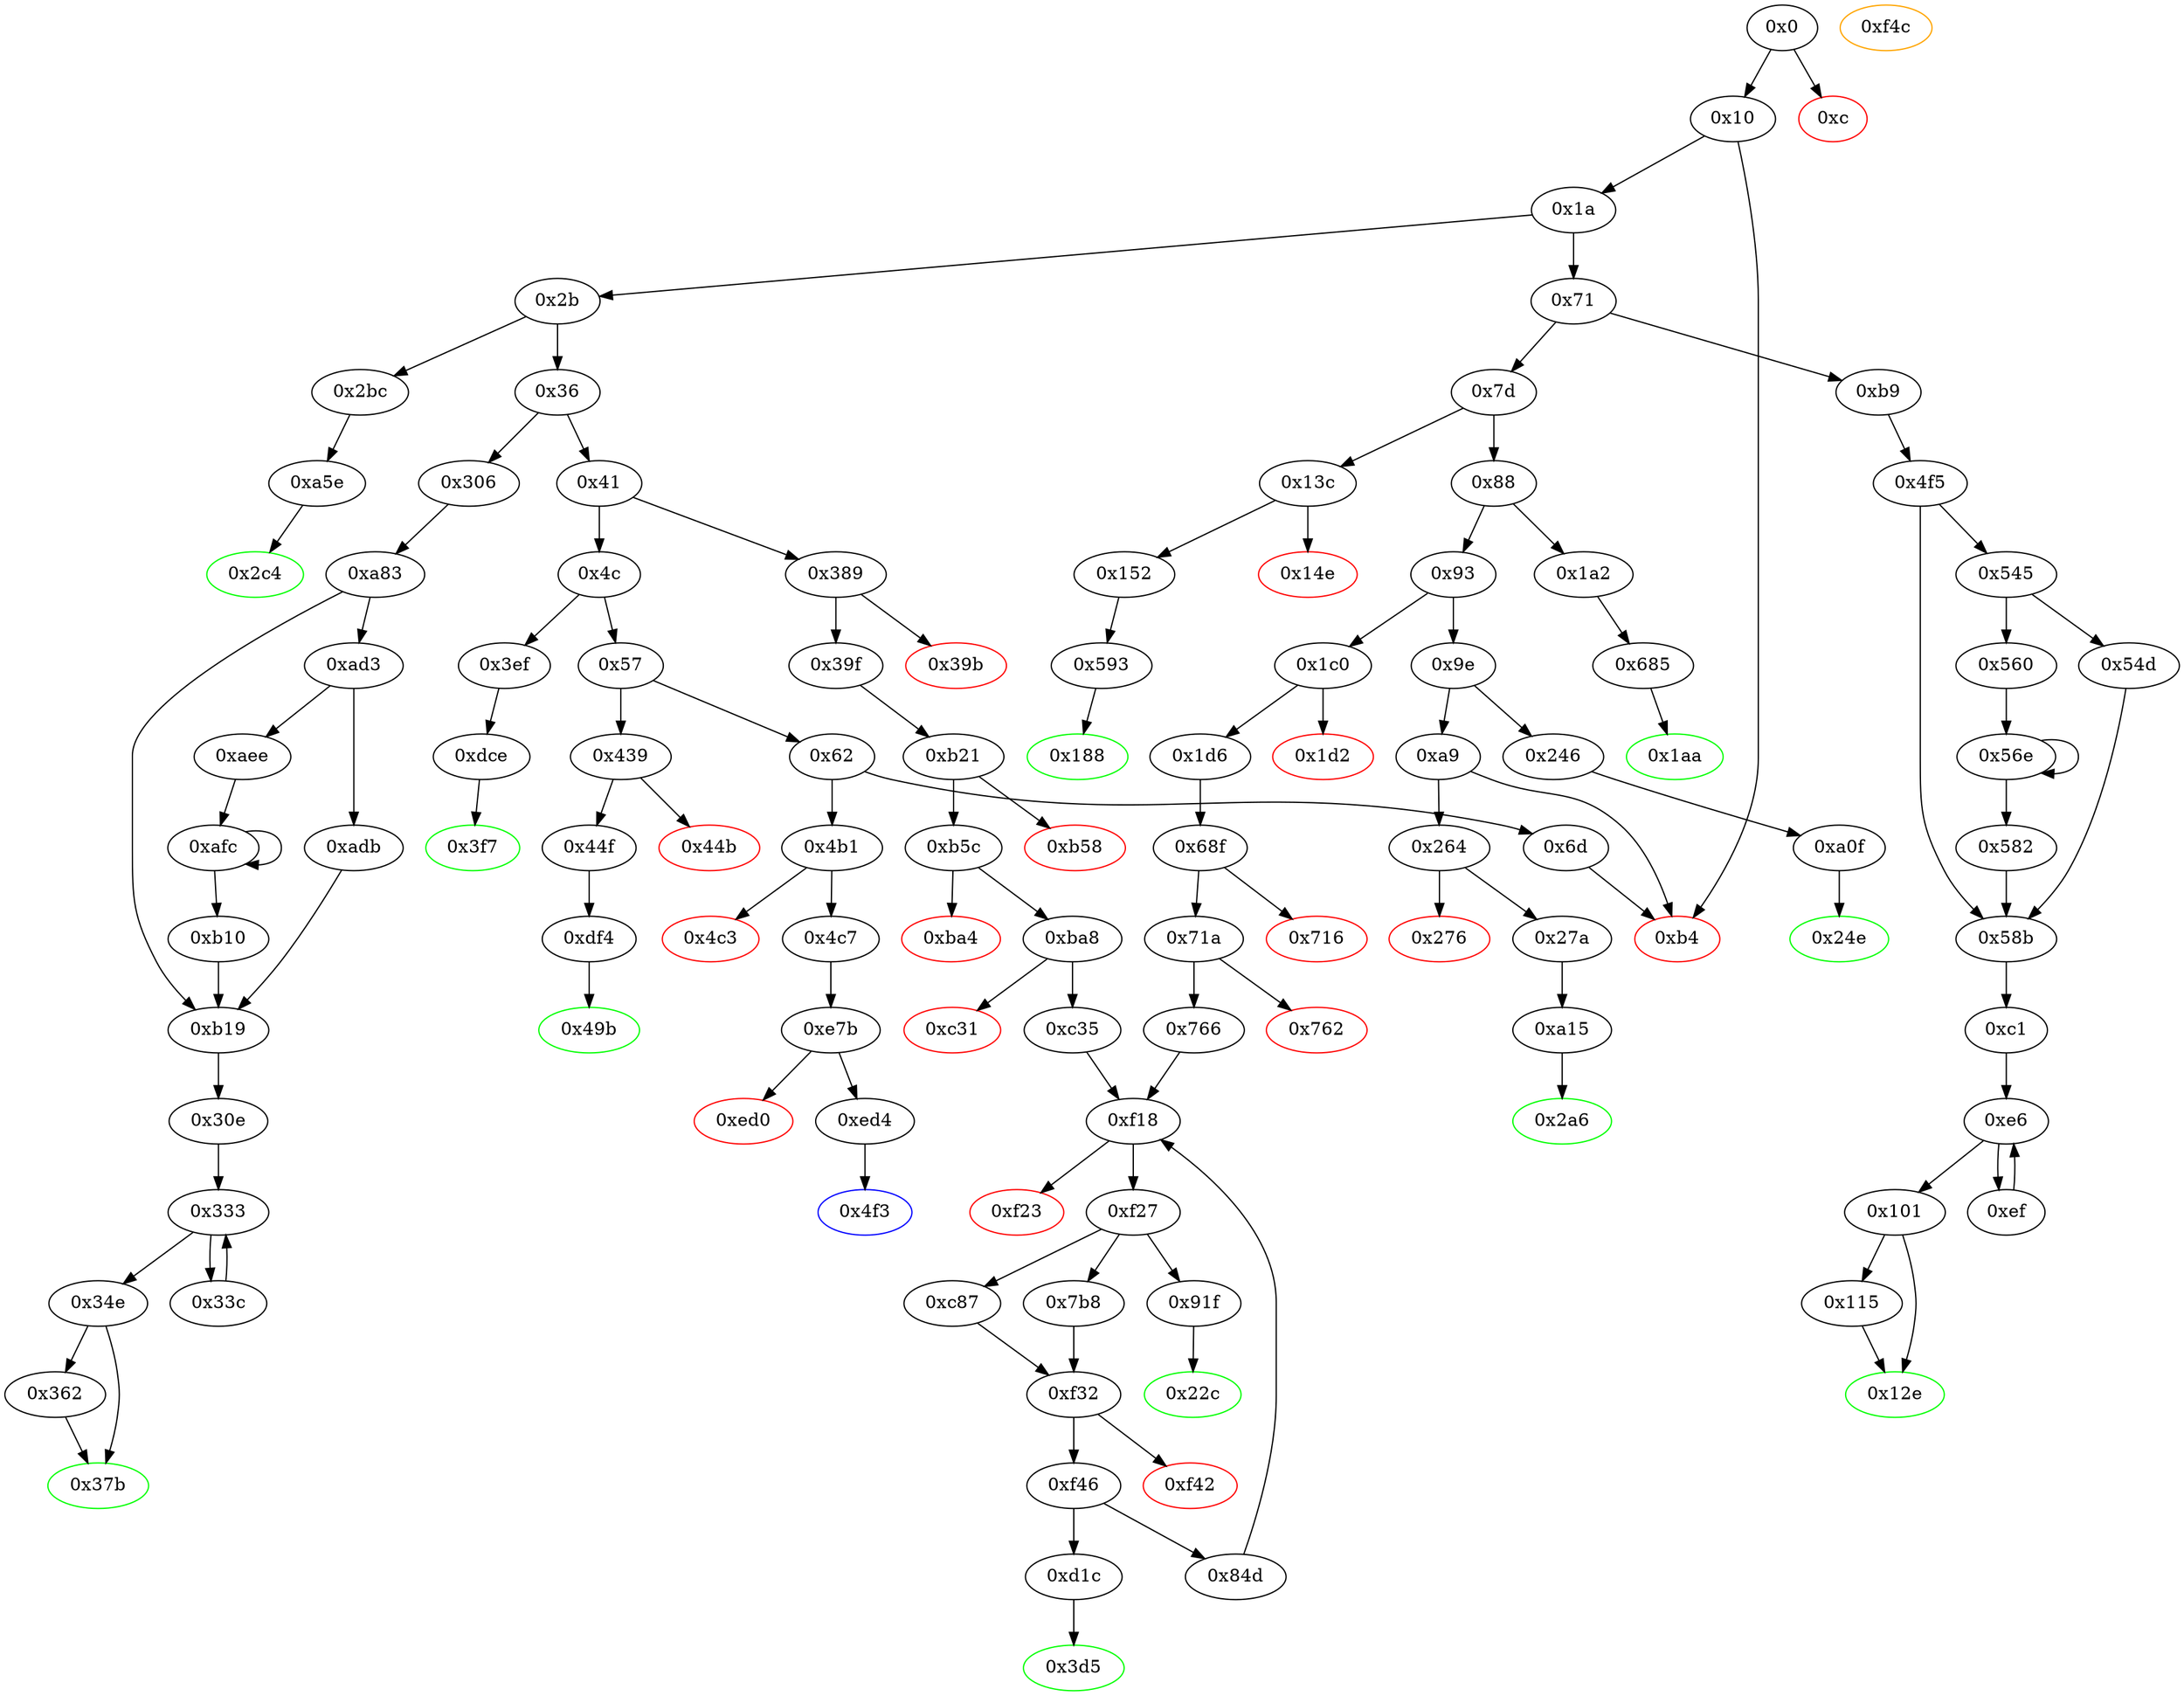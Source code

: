 digraph "" {
"0x716" [color=red, fillcolor=white, id="0x716", style=filled, tooltip="Block 0x716\n[0x716:0x719]\n---\nPredecessors: [0x68f]\nSuccessors: []\n---\n0x716 PUSH1 0x0\n0x718 DUP1\n0x719 REVERT\n---\n0x716: V482 = 0x0\n0x719: REVERT 0x0 0x0\n---\nEntry stack: [V13, 0x22c, V149, V154, V157, 0x0]\nStack pops: 0\nStack additions: []\nExit stack: [V13, 0x22c, V149, V154, V157, 0x0]\n\nDef sites:\nV13: {0x1a.0x1f}\n0x22c: {0x1c0.0x1c1}\nV149: {0x1d6.0x1f2}\nV154: {0x1d6.0x212}\nV157: {0x1d6.0x21c}\n0x0: {0x68f.0x690}\n"];
"0x766" [fillcolor=white, id="0x766", style=filled, tooltip="Block 0x766\n[0x766:0x7b7]\n---\nPredecessors: [0x71a]\nSuccessors: [0xf18]\n---\n0x766 JUMPDEST\n0x767 PUSH2 0x7b8\n0x76a DUP3\n0x76b PUSH1 0x6\n0x76d PUSH1 0x0\n0x76f DUP8\n0x770 PUSH20 0xffffffffffffffffffffffffffffffffffffffff\n0x785 AND\n0x786 PUSH20 0xffffffffffffffffffffffffffffffffffffffff\n0x79b AND\n0x79c DUP2\n0x79d MSTORE\n0x79e PUSH1 0x20\n0x7a0 ADD\n0x7a1 SWAP1\n0x7a2 DUP2\n0x7a3 MSTORE\n0x7a4 PUSH1 0x20\n0x7a6 ADD\n0x7a7 PUSH1 0x0\n0x7a9 SHA3\n0x7aa SLOAD\n0x7ab PUSH2 0xf18\n0x7ae SWAP1\n0x7af SWAP2\n0x7b0 SWAP1\n0x7b1 PUSH4 0xffffffff\n0x7b6 AND\n0x7b7 JUMP\n---\n0x766: JUMPDEST \n0x767: V500 = 0x7b8\n0x76b: V501 = 0x6\n0x76d: V502 = 0x0\n0x770: V503 = 0xffffffffffffffffffffffffffffffffffffffff\n0x785: V504 = AND 0xffffffffffffffffffffffffffffffffffffffff V149\n0x786: V505 = 0xffffffffffffffffffffffffffffffffffffffff\n0x79b: V506 = AND 0xffffffffffffffffffffffffffffffffffffffff V504\n0x79d: M[0x0] = V506\n0x79e: V507 = 0x20\n0x7a0: V508 = ADD 0x20 0x0\n0x7a3: M[0x20] = 0x6\n0x7a4: V509 = 0x20\n0x7a6: V510 = ADD 0x20 0x20\n0x7a7: V511 = 0x0\n0x7a9: V512 = SHA3 0x0 0x40\n0x7aa: V513 = S[V512]\n0x7ab: V514 = 0xf18\n0x7b1: V515 = 0xffffffff\n0x7b6: V516 = AND 0xffffffff 0xf18\n0x7b7: JUMP 0xf18\n---\nEntry stack: [V13, 0x22c, V149, V154, V157, 0x0]\nStack pops: 4\nStack additions: [S3, S2, S1, S0, 0x7b8, V513, S1]\nExit stack: [V13, 0x22c, V149, V154, V157, 0x0, 0x7b8, V513, V157]\n\nDef sites:\nV13: {0x1a.0x1f}\n0x22c: {0x1c0.0x1c1}\nV149: {0x1d6.0x1f2}\nV154: {0x1d6.0x212}\nV157: {0x1d6.0x21c}\n0x0: {0x68f.0x690}\n"];
"0xb10" [fillcolor=white, id="0xb10", style=filled, tooltip="Block 0xb10\n[0xb10:0xb18]\n---\nPredecessors: [0xafc]\nSuccessors: [0xb19]\n---\n0xb10 DUP3\n0xb11 SWAP1\n0xb12 SUB\n0xb13 PUSH1 0x1f\n0xb15 AND\n0xb16 DUP3\n0xb17 ADD\n0xb18 SWAP2\n---\n0xb12: V707 = SUB V704 V695\n0xb13: V708 = 0x1f\n0xb15: V709 = AND 0x1f V707\n0xb17: V710 = ADD V695 V709\n---\nEntry stack: [V13, 0x30e, V667, 0x2, V658, V695, V702, V704]\nStack pops: 3\nStack additions: [V710, S1, S2]\nExit stack: [V13, 0x30e, V667, 0x2, V658, V710, V702, V695]\n\nDef sites:\nV13: {0x1a.0x1f}\n0x30e: {0x306.0x307}\nV667: {0xa83.0xaa8}\n0x2: {0xa83.0xa84}\nV658: {0xa83.0xa98}\nV695: {0xaee.0xaf0}\nV702: {0xafc.0xb04}\nV704: {0xafc.0xb08}\n"];
"0xf46" [fillcolor=white, id="0xf46", style=filled, tooltip="Block 0xf46\n[0xf46:0xf4b]\n---\nPredecessors: [0xf32]\nSuccessors: [0x84d, 0xd1c]\n---\n0xf46 JUMPDEST\n0xf47 SWAP3\n0xf48 SWAP2\n0xf49 POP\n0xf4a POP\n0xf4b JUMP\n---\n0xf46: JUMPDEST \n0xf4b: JUMP {0x84d, 0xd1c}\n---\nEntry stack: [V13, S8, S7, S6, S5, 0x0, {0x84d, 0xd1c}, S2, S1, V911]\nStack pops: 4\nStack additions: [S0]\nExit stack: [V13, S8, S7, S6, S5, 0x0, V911]\n\nDef sites:\nV13: {0x1a.0x1f}\nS8: {0x1c0.0x1c1, 0x1a.0x1f}\nS7: {0x389.0x38a, 0x1d6.0x1f2}\nS6: {0x39f.0x3bb, 0x1d6.0x212}\nS5: {0x39f.0x3c5, 0x1d6.0x21c}\n0x0: {0xb21.0xb22, 0x68f.0x690}\n{0x84d, 0xd1c}: {0x7b8.0x7fc, 0xc87.0xccb}\nS2: {0x7b8.0x83f, 0xc87.0xd0e}\nS1: {0x39f.0x3c5, 0x1d6.0x21c}\nV911: {0xf32.0xf37}\n"];
"0x1c0" [fillcolor=white, id="0x1c0", style=filled, tooltip="Block 0x1c0\n[0x1c0:0x1d1]\n---\nPredecessors: [0x93]\nSuccessors: [0x1d2, 0x1d6]\n---\n0x1c0 JUMPDEST\n0x1c1 PUSH2 0x22c\n0x1c4 PUSH1 0x4\n0x1c6 DUP1\n0x1c7 CALLDATASIZE\n0x1c8 SUB\n0x1c9 PUSH1 0x60\n0x1cb DUP2\n0x1cc LT\n0x1cd ISZERO\n0x1ce PUSH2 0x1d6\n0x1d1 JUMPI\n---\n0x1c0: JUMPDEST \n0x1c1: V137 = 0x22c\n0x1c4: V138 = 0x4\n0x1c7: V139 = CALLDATASIZE\n0x1c8: V140 = SUB V139 0x4\n0x1c9: V141 = 0x60\n0x1cc: V142 = LT V140 0x60\n0x1cd: V143 = ISZERO V142\n0x1ce: V144 = 0x1d6\n0x1d1: JUMPI 0x1d6 V143\n---\nEntry stack: [V13]\nStack pops: 0\nStack additions: [0x22c, 0x4, V140]\nExit stack: [V13, 0x22c, 0x4, V140]\n\nDef sites:\nV13: {0x1a.0x1f}\n"];
"0xa5e" [fillcolor=white, id="0xa5e", style=filled, tooltip="Block 0xa5e\n[0xa5e:0xa82]\n---\nPredecessors: [0x2bc]\nSuccessors: [0x2c4]\n---\n0xa5e JUMPDEST\n0xa5f PUSH1 0x0\n0xa61 DUP1\n0xa62 SWAP1\n0xa63 SLOAD\n0xa64 SWAP1\n0xa65 PUSH2 0x100\n0xa68 EXP\n0xa69 SWAP1\n0xa6a DIV\n0xa6b PUSH20 0xffffffffffffffffffffffffffffffffffffffff\n0xa80 AND\n0xa81 DUP2\n0xa82 JUMP\n---\n0xa5e: JUMPDEST \n0xa5f: V640 = 0x0\n0xa63: V641 = S[0x0]\n0xa65: V642 = 0x100\n0xa68: V643 = EXP 0x100 0x0\n0xa6a: V644 = DIV V641 0x1\n0xa6b: V645 = 0xffffffffffffffffffffffffffffffffffffffff\n0xa80: V646 = AND 0xffffffffffffffffffffffffffffffffffffffff V644\n0xa82: JUMP 0x2c4\n---\nEntry stack: [V13, 0x2c4]\nStack pops: 1\nStack additions: [S0, V646]\nExit stack: [V13, 0x2c4, V646]\n\nDef sites:\nV13: {0x1a.0x1f}\n0x2c4: {0x2bc.0x2bd}\n"];
"0x10" [fillcolor=white, id="0x10", style=filled, tooltip="Block 0x10\n[0x10:0x19]\n---\nPredecessors: [0x0]\nSuccessors: [0x1a, 0xb4]\n---\n0x10 JUMPDEST\n0x11 POP\n0x12 PUSH1 0x4\n0x14 CALLDATASIZE\n0x15 LT\n0x16 PUSH2 0xb4\n0x19 JUMPI\n---\n0x10: JUMPDEST \n0x12: V6 = 0x4\n0x14: V7 = CALLDATASIZE\n0x15: V8 = LT V7 0x4\n0x16: V9 = 0xb4\n0x19: JUMPI 0xb4 V8\n---\nEntry stack: [V2]\nStack pops: 1\nStack additions: []\nExit stack: []\n\nDef sites:\nV2: {0x0.0x5}\n"];
"0xaee" [fillcolor=white, id="0xaee", style=filled, tooltip="Block 0xaee\n[0xaee:0xafb]\n---\nPredecessors: [0xad3]\nSuccessors: [0xafc]\n---\n0xaee JUMPDEST\n0xaef DUP3\n0xaf0 ADD\n0xaf1 SWAP2\n0xaf2 SWAP1\n0xaf3 PUSH1 0x0\n0xaf5 MSTORE\n0xaf6 PUSH1 0x20\n0xaf8 PUSH1 0x0\n0xafa SHA3\n0xafb SWAP1\n---\n0xaee: JUMPDEST \n0xaf0: V695 = ADD V671 V682\n0xaf3: V696 = 0x0\n0xaf5: M[0x0] = 0x2\n0xaf6: V697 = 0x20\n0xaf8: V698 = 0x0\n0xafa: V699 = SHA3 0x0 0x20\n---\nEntry stack: [V13, 0x30e, V667, 0x2, V658, V671, 0x2, V682]\nStack pops: 3\nStack additions: [V695, V699, S2]\nExit stack: [V13, 0x30e, V667, 0x2, V658, V695, V699, V671]\n\nDef sites:\nV13: {0x1a.0x1f}\n0x30e: {0x306.0x307}\nV667: {0xa83.0xaa8}\n0x2: {0xa83.0xa84}\nV658: {0xa83.0xa98}\nV671: {0xa83.0xab8}\n0x2: {0xa83.0xa84}\nV682: {0xa83.0xacc}\n"];
"0x54d" [fillcolor=white, id="0x54d", style=filled, tooltip="Block 0x54d\n[0x54d:0x55f]\n---\nPredecessors: [0x545]\nSuccessors: [0x58b]\n---\n0x54d PUSH2 0x100\n0x550 DUP1\n0x551 DUP4\n0x552 SLOAD\n0x553 DIV\n0x554 MUL\n0x555 DUP4\n0x556 MSTORE\n0x557 SWAP2\n0x558 PUSH1 0x20\n0x55a ADD\n0x55b SWAP2\n0x55c PUSH2 0x58b\n0x55f JUMP\n---\n0x54d: V388 = 0x100\n0x552: V389 = S[0x3]\n0x553: V390 = DIV V389 0x100\n0x554: V391 = MUL V390 0x100\n0x556: M[V371] = V391\n0x558: V392 = 0x20\n0x55a: V393 = ADD 0x20 V371\n0x55c: V394 = 0x58b\n0x55f: JUMP 0x58b\n---\nEntry stack: [V13, 0xc1, V367, 0x3, V358, V371, 0x3, V382]\nStack pops: 3\nStack additions: [V393, S1, S0]\nExit stack: [V13, 0xc1, V367, 0x3, V358, V393, 0x3, V382]\n\nDef sites:\nV13: {0x1a.0x1f}\n0xc1: {0xb9.0xba}\nV367: {0x4f5.0x51a}\n0x3: {0x4f5.0x4f6}\nV358: {0x4f5.0x50a}\nV371: {0x4f5.0x52a}\n0x3: {0x4f5.0x4f6}\nV382: {0x4f5.0x53e}\n"];
"0x88" [fillcolor=white, id="0x88", style=filled, tooltip="Block 0x88\n[0x88:0x92]\n---\nPredecessors: [0x7d]\nSuccessors: [0x93, 0x1a2]\n---\n0x88 DUP1\n0x89 PUSH4 0x18160ddd\n0x8e EQ\n0x8f PUSH2 0x1a2\n0x92 JUMPI\n---\n0x89: V42 = 0x18160ddd\n0x8e: V43 = EQ 0x18160ddd V13\n0x8f: V44 = 0x1a2\n0x92: JUMPI 0x1a2 V43\n---\nEntry stack: [V13]\nStack pops: 1\nStack additions: [S0]\nExit stack: [V13]\n\nDef sites:\nV13: {0x1a.0x1f}\n"];
"0xc35" [fillcolor=white, id="0xc35", style=filled, tooltip="Block 0xc35\n[0xc35:0xc86]\n---\nPredecessors: [0xba8]\nSuccessors: [0xf18]\n---\n0xc35 JUMPDEST\n0xc36 PUSH2 0xc87\n0xc39 DUP3\n0xc3a PUSH1 0x6\n0xc3c PUSH1 0x0\n0xc3e CALLER\n0xc3f PUSH20 0xffffffffffffffffffffffffffffffffffffffff\n0xc54 AND\n0xc55 PUSH20 0xffffffffffffffffffffffffffffffffffffffff\n0xc6a AND\n0xc6b DUP2\n0xc6c MSTORE\n0xc6d PUSH1 0x20\n0xc6f ADD\n0xc70 SWAP1\n0xc71 DUP2\n0xc72 MSTORE\n0xc73 PUSH1 0x20\n0xc75 ADD\n0xc76 PUSH1 0x0\n0xc78 SHA3\n0xc79 SLOAD\n0xc7a PUSH2 0xf18\n0xc7d SWAP1\n0xc7e SWAP2\n0xc7f SWAP1\n0xc80 PUSH4 0xffffffff\n0xc85 AND\n0xc86 JUMP\n---\n0xc35: JUMPDEST \n0xc36: V769 = 0xc87\n0xc3a: V770 = 0x6\n0xc3c: V771 = 0x0\n0xc3e: V772 = CALLER\n0xc3f: V773 = 0xffffffffffffffffffffffffffffffffffffffff\n0xc54: V774 = AND 0xffffffffffffffffffffffffffffffffffffffff V772\n0xc55: V775 = 0xffffffffffffffffffffffffffffffffffffffff\n0xc6a: V776 = AND 0xffffffffffffffffffffffffffffffffffffffff V774\n0xc6c: M[0x0] = V776\n0xc6d: V777 = 0x20\n0xc6f: V778 = ADD 0x20 0x0\n0xc72: M[0x20] = 0x6\n0xc73: V779 = 0x20\n0xc75: V780 = ADD 0x20 0x20\n0xc76: V781 = 0x0\n0xc78: V782 = SHA3 0x0 0x40\n0xc79: V783 = S[V782]\n0xc7a: V784 = 0xf18\n0xc80: V785 = 0xffffffff\n0xc85: V786 = AND 0xffffffff 0xf18\n0xc86: JUMP 0xf18\n---\nEntry stack: [V13, 0x3d5, V272, V275, 0x0]\nStack pops: 2\nStack additions: [S1, S0, 0xc87, V783, S1]\nExit stack: [V13, 0x3d5, V272, V275, 0x0, 0xc87, V783, V275]\n\nDef sites:\nV13: {0x1a.0x1f}\n0x3d5: {0x389.0x38a}\nV272: {0x39f.0x3bb}\nV275: {0x39f.0x3c5}\n0x0: {0xb21.0xb22}\n"];
"0xc1" [fillcolor=white, id="0xc1", style=filled, tooltip="Block 0xc1\n[0xc1:0xe5]\n---\nPredecessors: [0x58b]\nSuccessors: [0xe6]\n---\n0xc1 JUMPDEST\n0xc2 PUSH1 0x40\n0xc4 MLOAD\n0xc5 DUP1\n0xc6 DUP1\n0xc7 PUSH1 0x20\n0xc9 ADD\n0xca DUP3\n0xcb DUP2\n0xcc SUB\n0xcd DUP3\n0xce MSTORE\n0xcf DUP4\n0xd0 DUP2\n0xd1 DUP2\n0xd2 MLOAD\n0xd3 DUP2\n0xd4 MSTORE\n0xd5 PUSH1 0x20\n0xd7 ADD\n0xd8 SWAP2\n0xd9 POP\n0xda DUP1\n0xdb MLOAD\n0xdc SWAP1\n0xdd PUSH1 0x20\n0xdf ADD\n0xe0 SWAP1\n0xe1 DUP1\n0xe2 DUP4\n0xe3 DUP4\n0xe4 PUSH1 0x0\n---\n0xc1: JUMPDEST \n0xc2: V57 = 0x40\n0xc4: V58 = M[0x40]\n0xc7: V59 = 0x20\n0xc9: V60 = ADD 0x20 V58\n0xcc: V61 = SUB V60 V58\n0xce: M[V58] = V61\n0xd2: V62 = M[V367]\n0xd4: M[V60] = V62\n0xd5: V63 = 0x20\n0xd7: V64 = ADD 0x20 V60\n0xdb: V65 = M[V367]\n0xdd: V66 = 0x20\n0xdf: V67 = ADD 0x20 V367\n0xe4: V68 = 0x0\n---\nEntry stack: [V13, 0xc1, V367]\nStack pops: 1\nStack additions: [S0, V58, V58, V64, V67, V65, V65, V64, V67, 0x0]\nExit stack: [V13, 0xc1, V367, V58, V58, V64, V67, V65, V65, V64, V67, 0x0]\n\nDef sites:\nV13: {0x1a.0x1f}\n0xc1: {0xb9.0xba}\nV367: {0x4f5.0x51a}\n"];
"0x2bc" [fillcolor=white, id="0x2bc", style=filled, tooltip="Block 0x2bc\n[0x2bc:0x2c3]\n---\nPredecessors: [0x2b]\nSuccessors: [0xa5e]\n---\n0x2bc JUMPDEST\n0x2bd PUSH2 0x2c4\n0x2c0 PUSH2 0xa5e\n0x2c3 JUMP\n---\n0x2bc: JUMPDEST \n0x2bd: V204 = 0x2c4\n0x2c0: V205 = 0xa5e\n0x2c3: JUMP 0xa5e\n---\nEntry stack: [V13]\nStack pops: 0\nStack additions: [0x2c4]\nExit stack: [V13, 0x2c4]\n\nDef sites:\nV13: {0x1a.0x1f}\n"];
"0x12e" [color=green, fillcolor=white, id="0x12e", style=filled, tooltip="Block 0x12e\n[0x12e:0x13b]\n---\nPredecessors: [0x101, 0x115]\nSuccessors: []\n---\n0x12e JUMPDEST\n0x12f POP\n0x130 SWAP3\n0x131 POP\n0x132 POP\n0x133 POP\n0x134 PUSH1 0x40\n0x136 MLOAD\n0x137 DUP1\n0x138 SWAP2\n0x139 SUB\n0x13a SWAP1\n0x13b RETURN\n---\n0x12e: JUMPDEST \n0x134: V95 = 0x40\n0x136: V96 = M[0x40]\n0x139: V97 = SUB S1 V96\n0x13b: RETURN V96 V97\n---\nEntry stack: [V13, 0xc1, V367, V58, V58, S1, V80]\nStack pops: 5\nStack additions: []\nExit stack: [V13, 0xc1]\n\nDef sites:\nV13: {0x1a.0x1f}\n0xc1: {0xb9.0xba}\nV367: {0x4f5.0x51a}\nV58: {0xc1.0xc4}\nV58: {0xc1.0xc4}\nS1: {0x101.0x10a, 0x115.0x12b}\nV80: {0x101.0x10e}\n"];
"0xb9" [fillcolor=white, id="0xb9", style=filled, tooltip="Block 0xb9\n[0xb9:0xc0]\n---\nPredecessors: [0x71]\nSuccessors: [0x4f5]\n---\n0xb9 JUMPDEST\n0xba PUSH2 0xc1\n0xbd PUSH2 0x4f5\n0xc0 JUMP\n---\n0xb9: JUMPDEST \n0xba: V55 = 0xc1\n0xbd: V56 = 0x4f5\n0xc0: JUMP 0x4f5\n---\nEntry stack: [V13]\nStack pops: 0\nStack additions: [0xc1]\nExit stack: [V13, 0xc1]\n\nDef sites:\nV13: {0x1a.0x1f}\n"];
"0x4f5" [fillcolor=white, id="0x4f5", style=filled, tooltip="Block 0x4f5\n[0x4f5:0x544]\n---\nPredecessors: [0xb9]\nSuccessors: [0x545, 0x58b]\n---\n0x4f5 JUMPDEST\n0x4f6 PUSH1 0x3\n0x4f8 DUP1\n0x4f9 SLOAD\n0x4fa PUSH1 0x1\n0x4fc DUP2\n0x4fd PUSH1 0x1\n0x4ff AND\n0x500 ISZERO\n0x501 PUSH2 0x100\n0x504 MUL\n0x505 SUB\n0x506 AND\n0x507 PUSH1 0x2\n0x509 SWAP1\n0x50a DIV\n0x50b DUP1\n0x50c PUSH1 0x1f\n0x50e ADD\n0x50f PUSH1 0x20\n0x511 DUP1\n0x512 SWAP2\n0x513 DIV\n0x514 MUL\n0x515 PUSH1 0x20\n0x517 ADD\n0x518 PUSH1 0x40\n0x51a MLOAD\n0x51b SWAP1\n0x51c DUP2\n0x51d ADD\n0x51e PUSH1 0x40\n0x520 MSTORE\n0x521 DUP1\n0x522 SWAP3\n0x523 SWAP2\n0x524 SWAP1\n0x525 DUP2\n0x526 DUP2\n0x527 MSTORE\n0x528 PUSH1 0x20\n0x52a ADD\n0x52b DUP3\n0x52c DUP1\n0x52d SLOAD\n0x52e PUSH1 0x1\n0x530 DUP2\n0x531 PUSH1 0x1\n0x533 AND\n0x534 ISZERO\n0x535 PUSH2 0x100\n0x538 MUL\n0x539 SUB\n0x53a AND\n0x53b PUSH1 0x2\n0x53d SWAP1\n0x53e DIV\n0x53f DUP1\n0x540 ISZERO\n0x541 PUSH2 0x58b\n0x544 JUMPI\n---\n0x4f5: JUMPDEST \n0x4f6: V347 = 0x3\n0x4f9: V348 = S[0x3]\n0x4fa: V349 = 0x1\n0x4fd: V350 = 0x1\n0x4ff: V351 = AND 0x1 V348\n0x500: V352 = ISZERO V351\n0x501: V353 = 0x100\n0x504: V354 = MUL 0x100 V352\n0x505: V355 = SUB V354 0x1\n0x506: V356 = AND V355 V348\n0x507: V357 = 0x2\n0x50a: V358 = DIV V356 0x2\n0x50c: V359 = 0x1f\n0x50e: V360 = ADD 0x1f V358\n0x50f: V361 = 0x20\n0x513: V362 = DIV V360 0x20\n0x514: V363 = MUL V362 0x20\n0x515: V364 = 0x20\n0x517: V365 = ADD 0x20 V363\n0x518: V366 = 0x40\n0x51a: V367 = M[0x40]\n0x51d: V368 = ADD V367 V365\n0x51e: V369 = 0x40\n0x520: M[0x40] = V368\n0x527: M[V367] = V358\n0x528: V370 = 0x20\n0x52a: V371 = ADD 0x20 V367\n0x52d: V372 = S[0x3]\n0x52e: V373 = 0x1\n0x531: V374 = 0x1\n0x533: V375 = AND 0x1 V372\n0x534: V376 = ISZERO V375\n0x535: V377 = 0x100\n0x538: V378 = MUL 0x100 V376\n0x539: V379 = SUB V378 0x1\n0x53a: V380 = AND V379 V372\n0x53b: V381 = 0x2\n0x53e: V382 = DIV V380 0x2\n0x540: V383 = ISZERO V382\n0x541: V384 = 0x58b\n0x544: JUMPI 0x58b V383\n---\nEntry stack: [V13, 0xc1]\nStack pops: 0\nStack additions: [V367, 0x3, V358, V371, 0x3, V382]\nExit stack: [V13, 0xc1, V367, 0x3, V358, V371, 0x3, V382]\n\nDef sites:\nV13: {0x1a.0x1f}\n0xc1: {0xb9.0xba}\n"];
"0x115" [fillcolor=white, id="0x115", style=filled, tooltip="Block 0x115\n[0x115:0x12d]\n---\nPredecessors: [0x101]\nSuccessors: [0x12e]\n---\n0x115 DUP1\n0x116 DUP3\n0x117 SUB\n0x118 DUP1\n0x119 MLOAD\n0x11a PUSH1 0x1\n0x11c DUP4\n0x11d PUSH1 0x20\n0x11f SUB\n0x120 PUSH2 0x100\n0x123 EXP\n0x124 SUB\n0x125 NOT\n0x126 AND\n0x127 DUP2\n0x128 MSTORE\n0x129 PUSH1 0x20\n0x12b ADD\n0x12c SWAP2\n0x12d POP\n---\n0x117: V83 = SUB V78 V80\n0x119: V84 = M[V83]\n0x11a: V85 = 0x1\n0x11d: V86 = 0x20\n0x11f: V87 = SUB 0x20 V80\n0x120: V88 = 0x100\n0x123: V89 = EXP 0x100 V87\n0x124: V90 = SUB V89 0x1\n0x125: V91 = NOT V90\n0x126: V92 = AND V91 V84\n0x128: M[V83] = V92\n0x129: V93 = 0x20\n0x12b: V94 = ADD 0x20 V83\n---\nEntry stack: [V13, 0xc1, V367, V58, V58, V78, V80]\nStack pops: 2\nStack additions: [V94, S0]\nExit stack: [V13, 0xc1, V367, V58, V58, V94, V80]\n\nDef sites:\nV13: {0x1a.0x1f}\n0xc1: {0xb9.0xba}\nV367: {0x4f5.0x51a}\nV58: {0xc1.0xc4}\nV58: {0xc1.0xc4}\nV78: {0x101.0x10a}\nV80: {0x101.0x10e}\n"];
"0x246" [fillcolor=white, id="0x246", style=filled, tooltip="Block 0x246\n[0x246:0x24d]\n---\nPredecessors: [0x9e]\nSuccessors: [0xa0f]\n---\n0x246 JUMPDEST\n0x247 PUSH2 0x24e\n0x24a PUSH2 0xa0f\n0x24d JUMP\n---\n0x246: JUMPDEST \n0x247: V172 = 0x24e\n0x24a: V173 = 0xa0f\n0x24d: JUMP 0xa0f\n---\nEntry stack: [V13]\nStack pops: 0\nStack additions: [0x24e]\nExit stack: [V13, 0x24e]\n\nDef sites:\nV13: {0x1a.0x1f}\n"];
"0x9e" [fillcolor=white, id="0x9e", style=filled, tooltip="Block 0x9e\n[0x9e:0xa8]\n---\nPredecessors: [0x93]\nSuccessors: [0xa9, 0x246]\n---\n0x9e DUP1\n0x9f PUSH4 0x313ce567\n0xa4 EQ\n0xa5 PUSH2 0x246\n0xa8 JUMPI\n---\n0x9f: V48 = 0x313ce567\n0xa4: V49 = EQ 0x313ce567 V13\n0xa5: V50 = 0x246\n0xa8: JUMPI 0x246 V49\n---\nEntry stack: [V13]\nStack pops: 1\nStack additions: [S0]\nExit stack: [V13]\n\nDef sites:\nV13: {0x1a.0x1f}\n"];
"0xf32" [fillcolor=white, id="0xf32", style=filled, tooltip="Block 0xf32\n[0xf32:0xf41]\n---\nPredecessors: [0x7b8, 0xc87]\nSuccessors: [0xf42, 0xf46]\n---\n0xf32 JUMPDEST\n0xf33 PUSH1 0x0\n0xf35 DUP2\n0xf36 DUP4\n0xf37 ADD\n0xf38 SWAP1\n0xf39 POP\n0xf3a DUP3\n0xf3b DUP2\n0xf3c LT\n0xf3d ISZERO\n0xf3e PUSH2 0xf46\n0xf41 JUMPI\n---\n0xf32: JUMPDEST \n0xf33: V910 = 0x0\n0xf37: V911 = ADD S1 S0\n0xf3c: V912 = LT V911 S1\n0xf3d: V913 = ISZERO V912\n0xf3e: V914 = 0xf46\n0xf41: JUMPI 0xf46 V913\n---\nEntry stack: [V13, S7, S6, S5, S4, 0x0, {0x84d, 0xd1c}, S1, S0]\nStack pops: 2\nStack additions: [S1, S0, V911]\nExit stack: [V13, S7, S6, S5, S4, 0x0, {0x84d, 0xd1c}, S1, S0, V911]\n\nDef sites:\nV13: {0x1a.0x1f}\nS7: {0x1c0.0x1c1, 0x1a.0x1f}\nS6: {0x389.0x38a, 0x1d6.0x1f2}\nS5: {0x39f.0x3bb, 0x1d6.0x212}\nS4: {0x39f.0x3c5, 0x1d6.0x21c}\n0x0: {0xb21.0xb22, 0x68f.0x690}\n{0x84d, 0xd1c}: {0x7b8.0x7fc, 0xc87.0xccb}\nS1: {0x7b8.0x83f, 0xc87.0xd0e}\nS0: {0x39f.0x3c5, 0x1d6.0x21c}\n"];
"0x2c4" [color=green, fillcolor=white, id="0x2c4", style=filled, tooltip="Block 0x2c4\n[0x2c4:0x305]\n---\nPredecessors: [0xa5e]\nSuccessors: []\n---\n0x2c4 JUMPDEST\n0x2c5 PUSH1 0x40\n0x2c7 MLOAD\n0x2c8 DUP1\n0x2c9 DUP3\n0x2ca PUSH20 0xffffffffffffffffffffffffffffffffffffffff\n0x2df AND\n0x2e0 PUSH20 0xffffffffffffffffffffffffffffffffffffffff\n0x2f5 AND\n0x2f6 DUP2\n0x2f7 MSTORE\n0x2f8 PUSH1 0x20\n0x2fa ADD\n0x2fb SWAP2\n0x2fc POP\n0x2fd POP\n0x2fe PUSH1 0x40\n0x300 MLOAD\n0x301 DUP1\n0x302 SWAP2\n0x303 SUB\n0x304 SWAP1\n0x305 RETURN\n---\n0x2c4: JUMPDEST \n0x2c5: V206 = 0x40\n0x2c7: V207 = M[0x40]\n0x2ca: V208 = 0xffffffffffffffffffffffffffffffffffffffff\n0x2df: V209 = AND 0xffffffffffffffffffffffffffffffffffffffff V646\n0x2e0: V210 = 0xffffffffffffffffffffffffffffffffffffffff\n0x2f5: V211 = AND 0xffffffffffffffffffffffffffffffffffffffff V209\n0x2f7: M[V207] = V211\n0x2f8: V212 = 0x20\n0x2fa: V213 = ADD 0x20 V207\n0x2fe: V214 = 0x40\n0x300: V215 = M[0x40]\n0x303: V216 = SUB V213 V215\n0x305: RETURN V215 V216\n---\nEntry stack: [V13, 0x2c4, V646]\nStack pops: 1\nStack additions: []\nExit stack: [V13, 0x2c4]\n\nDef sites:\nV13: {0x1a.0x1f}\n0x2c4: {0x2bc.0x2bd}\nV646: {0xa5e.0xa80}\n"];
"0x41" [fillcolor=white, id="0x41", style=filled, tooltip="Block 0x41\n[0x41:0x4b]\n---\nPredecessors: [0x36]\nSuccessors: [0x4c, 0x389]\n---\n0x41 DUP1\n0x42 PUSH4 0xa9059cbb\n0x47 EQ\n0x48 PUSH2 0x389\n0x4b JUMPI\n---\n0x42: V23 = 0xa9059cbb\n0x47: V24 = EQ 0xa9059cbb V13\n0x48: V25 = 0x389\n0x4b: JUMPI 0x389 V24\n---\nEntry stack: [V13]\nStack pops: 1\nStack additions: [S0]\nExit stack: [V13]\n\nDef sites:\nV13: {0x1a.0x1f}\n"];
"0x44b" [color=red, fillcolor=white, id="0x44b", style=filled, tooltip="Block 0x44b\n[0x44b:0x44e]\n---\nPredecessors: [0x439]\nSuccessors: []\n---\n0x44b PUSH1 0x0\n0x44d DUP1\n0x44e REVERT\n---\n0x44b: V311 = 0x0\n0x44e: REVERT 0x0 0x0\n---\nEntry stack: [V13, 0x49b, 0x4, V306]\nStack pops: 0\nStack additions: []\nExit stack: [V13, 0x49b, 0x4, V306]\n\nDef sites:\nV13: {0x1a.0x1f}\n0x49b: {0x439.0x43a}\n0x4: {0x439.0x43d}\nV306: {0x439.0x441}\n"];
"0xb19" [fillcolor=white, id="0xb19", style=filled, tooltip="Block 0xb19\n[0xb19:0xb20]\n---\nPredecessors: [0xa83, 0xadb, 0xb10]\nSuccessors: [0x30e]\n---\n0xb19 JUMPDEST\n0xb1a POP\n0xb1b POP\n0xb1c POP\n0xb1d POP\n0xb1e POP\n0xb1f DUP2\n0xb20 JUMP\n---\n0xb19: JUMPDEST \n0xb20: JUMP 0x30e\n---\nEntry stack: [V13, 0x30e, V667, 0x2, V658, S2, S1, S0]\nStack pops: 7\nStack additions: [S6, S5]\nExit stack: [V13, 0x30e, V667]\n\nDef sites:\nV13: {0x1a.0x1f}\n0x30e: {0x306.0x307}\nV667: {0xa83.0xaa8}\n0x2: {0xa83.0xa84}\nV658: {0xa83.0xa98}\nS2: {0xb10.0xb17, 0xa83.0xab8, 0xadb.0xae8}\nS1: {0xa83.0xa84, 0xafc.0xb04}\nS0: {0xa83.0xacc, 0xaee.0xaf0}\n"];
"0x762" [color=red, fillcolor=white, id="0x762", style=filled, tooltip="Block 0x762\n[0x762:0x765]\n---\nPredecessors: [0x71a]\nSuccessors: []\n---\n0x762 PUSH1 0x0\n0x764 DUP1\n0x765 REVERT\n---\n0x762: V499 = 0x0\n0x765: REVERT 0x0 0x0\n---\nEntry stack: [V13, 0x22c, V149, V154, V157, 0x0]\nStack pops: 0\nStack additions: []\nExit stack: [V13, 0x22c, V149, V154, V157, 0x0]\n\nDef sites:\nV13: {0x1a.0x1f}\n0x22c: {0x1c0.0x1c1}\nV149: {0x1d6.0x1f2}\nV154: {0x1d6.0x212}\nV157: {0x1d6.0x21c}\n0x0: {0x68f.0x690}\n"];
"0xa0f" [fillcolor=white, id="0xa0f", style=filled, tooltip="Block 0xa0f\n[0xa0f:0xa14]\n---\nPredecessors: [0x246]\nSuccessors: [0x24e]\n---\n0xa0f JUMPDEST\n0xa10 PUSH1 0x4\n0xa12 SLOAD\n0xa13 DUP2\n0xa14 JUMP\n---\n0xa0f: JUMPDEST \n0xa10: V624 = 0x4\n0xa12: V625 = S[0x4]\n0xa14: JUMP 0x24e\n---\nEntry stack: [V13, 0x24e]\nStack pops: 1\nStack additions: [S0, V625]\nExit stack: [V13, 0x24e, V625]\n\nDef sites:\nV13: {0x1a.0x1f}\n0x24e: {0x246.0x247}\n"];
"0x93" [fillcolor=white, id="0x93", style=filled, tooltip="Block 0x93\n[0x93:0x9d]\n---\nPredecessors: [0x88]\nSuccessors: [0x9e, 0x1c0]\n---\n0x93 DUP1\n0x94 PUSH4 0x23b872dd\n0x99 EQ\n0x9a PUSH2 0x1c0\n0x9d JUMPI\n---\n0x94: V45 = 0x23b872dd\n0x99: V46 = EQ 0x23b872dd V13\n0x9a: V47 = 0x1c0\n0x9d: JUMPI 0x1c0 V46\n---\nEntry stack: [V13]\nStack pops: 1\nStack additions: [S0]\nExit stack: [V13]\n\nDef sites:\nV13: {0x1a.0x1f}\n"];
"0x7d" [fillcolor=white, id="0x7d", style=filled, tooltip="Block 0x7d\n[0x7d:0x87]\n---\nPredecessors: [0x71]\nSuccessors: [0x88, 0x13c]\n---\n0x7d DUP1\n0x7e PUSH4 0x95ea7b3\n0x83 EQ\n0x84 PUSH2 0x13c\n0x87 JUMPI\n---\n0x7e: V39 = 0x95ea7b3\n0x83: V40 = EQ 0x95ea7b3 V13\n0x84: V41 = 0x13c\n0x87: JUMPI 0x13c V40\n---\nEntry stack: [V13]\nStack pops: 1\nStack additions: [S0]\nExit stack: [V13]\n\nDef sites:\nV13: {0x1a.0x1f}\n"];
"0x44f" [fillcolor=white, id="0x44f", style=filled, tooltip="Block 0x44f\n[0x44f:0x49a]\n---\nPredecessors: [0x439]\nSuccessors: [0xdf4]\n---\n0x44f JUMPDEST\n0x450 DUP2\n0x451 ADD\n0x452 SWAP1\n0x453 DUP1\n0x454 DUP1\n0x455 CALLDATALOAD\n0x456 PUSH20 0xffffffffffffffffffffffffffffffffffffffff\n0x46b AND\n0x46c SWAP1\n0x46d PUSH1 0x20\n0x46f ADD\n0x470 SWAP1\n0x471 SWAP3\n0x472 SWAP2\n0x473 SWAP1\n0x474 DUP1\n0x475 CALLDATALOAD\n0x476 PUSH20 0xffffffffffffffffffffffffffffffffffffffff\n0x48b AND\n0x48c SWAP1\n0x48d PUSH1 0x20\n0x48f ADD\n0x490 SWAP1\n0x491 SWAP3\n0x492 SWAP2\n0x493 SWAP1\n0x494 POP\n0x495 POP\n0x496 POP\n0x497 PUSH2 0xdf4\n0x49a JUMP\n---\n0x44f: JUMPDEST \n0x451: V312 = ADD 0x4 V306\n0x455: V313 = CALLDATALOAD 0x4\n0x456: V314 = 0xffffffffffffffffffffffffffffffffffffffff\n0x46b: V315 = AND 0xffffffffffffffffffffffffffffffffffffffff V313\n0x46d: V316 = 0x20\n0x46f: V317 = ADD 0x20 0x4\n0x475: V318 = CALLDATALOAD 0x24\n0x476: V319 = 0xffffffffffffffffffffffffffffffffffffffff\n0x48b: V320 = AND 0xffffffffffffffffffffffffffffffffffffffff V318\n0x48d: V321 = 0x20\n0x48f: V322 = ADD 0x20 0x24\n0x497: V323 = 0xdf4\n0x49a: JUMP 0xdf4\n---\nEntry stack: [V13, 0x49b, 0x4, V306]\nStack pops: 2\nStack additions: [V315, V320]\nExit stack: [V13, 0x49b, V315, V320]\n\nDef sites:\nV13: {0x1a.0x1f}\n0x49b: {0x439.0x43a}\n0x4: {0x439.0x43d}\nV306: {0x439.0x441}\n"];
"0xd1c" [fillcolor=white, id="0xd1c", style=filled, tooltip="Block 0xd1c\n[0xd1c:0xdcd]\n---\nPredecessors: [0xf46]\nSuccessors: [0x3d5]\n---\n0xd1c JUMPDEST\n0xd1d PUSH1 0x6\n0xd1f PUSH1 0x0\n0xd21 DUP6\n0xd22 PUSH20 0xffffffffffffffffffffffffffffffffffffffff\n0xd37 AND\n0xd38 PUSH20 0xffffffffffffffffffffffffffffffffffffffff\n0xd4d AND\n0xd4e DUP2\n0xd4f MSTORE\n0xd50 PUSH1 0x20\n0xd52 ADD\n0xd53 SWAP1\n0xd54 DUP2\n0xd55 MSTORE\n0xd56 PUSH1 0x20\n0xd58 ADD\n0xd59 PUSH1 0x0\n0xd5b SHA3\n0xd5c DUP2\n0xd5d SWAP1\n0xd5e SSTORE\n0xd5f POP\n0xd60 DUP3\n0xd61 PUSH20 0xffffffffffffffffffffffffffffffffffffffff\n0xd76 AND\n0xd77 CALLER\n0xd78 PUSH20 0xffffffffffffffffffffffffffffffffffffffff\n0xd8d AND\n0xd8e PUSH32 0xddf252ad1be2c89b69c2b068fc378daa952ba7f163c4a11628f55a4df523b3ef\n0xdaf DUP5\n0xdb0 PUSH1 0x40\n0xdb2 MLOAD\n0xdb3 DUP1\n0xdb4 DUP3\n0xdb5 DUP2\n0xdb6 MSTORE\n0xdb7 PUSH1 0x20\n0xdb9 ADD\n0xdba SWAP2\n0xdbb POP\n0xdbc POP\n0xdbd PUSH1 0x40\n0xdbf MLOAD\n0xdc0 DUP1\n0xdc1 SWAP2\n0xdc2 SUB\n0xdc3 SWAP1\n0xdc4 LOG3\n0xdc5 PUSH1 0x1\n0xdc7 SWAP1\n0xdc8 POP\n0xdc9 SWAP3\n0xdca SWAP2\n0xdcb POP\n0xdcc POP\n0xdcd JUMP\n---\n0xd1c: JUMPDEST \n0xd1d: V817 = 0x6\n0xd1f: V818 = 0x0\n0xd22: V819 = 0xffffffffffffffffffffffffffffffffffffffff\n0xd37: V820 = AND 0xffffffffffffffffffffffffffffffffffffffff S3\n0xd38: V821 = 0xffffffffffffffffffffffffffffffffffffffff\n0xd4d: V822 = AND 0xffffffffffffffffffffffffffffffffffffffff V820\n0xd4f: M[0x0] = V822\n0xd50: V823 = 0x20\n0xd52: V824 = ADD 0x20 0x0\n0xd55: M[0x20] = 0x6\n0xd56: V825 = 0x20\n0xd58: V826 = ADD 0x20 0x20\n0xd59: V827 = 0x0\n0xd5b: V828 = SHA3 0x0 0x40\n0xd5e: S[V828] = S0\n0xd61: V829 = 0xffffffffffffffffffffffffffffffffffffffff\n0xd76: V830 = AND 0xffffffffffffffffffffffffffffffffffffffff S3\n0xd77: V831 = CALLER\n0xd78: V832 = 0xffffffffffffffffffffffffffffffffffffffff\n0xd8d: V833 = AND 0xffffffffffffffffffffffffffffffffffffffff V831\n0xd8e: V834 = 0xddf252ad1be2c89b69c2b068fc378daa952ba7f163c4a11628f55a4df523b3ef\n0xdb0: V835 = 0x40\n0xdb2: V836 = M[0x40]\n0xdb6: M[V836] = S2\n0xdb7: V837 = 0x20\n0xdb9: V838 = ADD 0x20 V836\n0xdbd: V839 = 0x40\n0xdbf: V840 = M[0x40]\n0xdc2: V841 = SUB V838 V840\n0xdc4: LOG V840 V841 0xddf252ad1be2c89b69c2b068fc378daa952ba7f163c4a11628f55a4df523b3ef V833 V830\n0xdc5: V842 = 0x1\n0xdcd: JUMP S4\n---\nEntry stack: [V13, S5, S4, S3, S2, 0x0, S0]\nStack pops: 5\nStack additions: [0x1]\nExit stack: [V13, S5, 0x1]\n\nDef sites:\nV13: {0x1a.0x1f}\nS5: {0x1c0.0x1c1, 0x1a.0x1f}\nS4: {0x389.0x38a, 0x1d6.0x1f2}\nS3: {0x39f.0x3bb, 0x1d6.0x212}\nS2: {0x39f.0x3c5, 0x1d6.0x21c}\n0x0: {0xb21.0xb22, 0x68f.0x690}\nS0: {0xf32_0x7b8.0xf37, 0xf32_0xc87.0xf37}\n"];
"0x264" [fillcolor=white, id="0x264", style=filled, tooltip="Block 0x264\n[0x264:0x275]\n---\nPredecessors: [0xa9]\nSuccessors: [0x276, 0x27a]\n---\n0x264 JUMPDEST\n0x265 PUSH2 0x2a6\n0x268 PUSH1 0x4\n0x26a DUP1\n0x26b CALLDATASIZE\n0x26c SUB\n0x26d PUSH1 0x20\n0x26f DUP2\n0x270 LT\n0x271 ISZERO\n0x272 PUSH2 0x27a\n0x275 JUMPI\n---\n0x264: JUMPDEST \n0x265: V181 = 0x2a6\n0x268: V182 = 0x4\n0x26b: V183 = CALLDATASIZE\n0x26c: V184 = SUB V183 0x4\n0x26d: V185 = 0x20\n0x270: V186 = LT V184 0x20\n0x271: V187 = ISZERO V186\n0x272: V188 = 0x27a\n0x275: JUMPI 0x27a V187\n---\nEntry stack: [V13]\nStack pops: 0\nStack additions: [0x2a6, 0x4, V184]\nExit stack: [V13, 0x2a6, 0x4, V184]\n\nDef sites:\nV13: {0x1a.0x1f}\n"];
"0x1a" [fillcolor=white, id="0x1a", style=filled, tooltip="Block 0x1a\n[0x1a:0x2a]\n---\nPredecessors: [0x10]\nSuccessors: [0x2b, 0x71]\n---\n0x1a PUSH1 0x0\n0x1c CALLDATALOAD\n0x1d PUSH1 0xe0\n0x1f SHR\n0x20 DUP1\n0x21 PUSH4 0x8da5cb5b\n0x26 GT\n0x27 PUSH2 0x71\n0x2a JUMPI\n---\n0x1a: V10 = 0x0\n0x1c: V11 = CALLDATALOAD 0x0\n0x1d: V12 = 0xe0\n0x1f: V13 = SHR 0xe0 V11\n0x21: V14 = 0x8da5cb5b\n0x26: V15 = GT 0x8da5cb5b V13\n0x27: V16 = 0x71\n0x2a: JUMPI 0x71 V15\n---\nEntry stack: []\nStack pops: 0\nStack additions: [V13]\nExit stack: [V13]\n\nDef sites:\n"];
"0x2b" [fillcolor=white, id="0x2b", style=filled, tooltip="Block 0x2b\n[0x2b:0x35]\n---\nPredecessors: [0x1a]\nSuccessors: [0x36, 0x2bc]\n---\n0x2b DUP1\n0x2c PUSH4 0x8da5cb5b\n0x31 EQ\n0x32 PUSH2 0x2bc\n0x35 JUMPI\n---\n0x2c: V17 = 0x8da5cb5b\n0x31: V18 = EQ 0x8da5cb5b V13\n0x32: V19 = 0x2bc\n0x35: JUMPI 0x2bc V18\n---\nEntry stack: [V13]\nStack pops: 1\nStack additions: [S0]\nExit stack: [V13]\n\nDef sites:\nV13: {0x1a.0x1f}\n"];
"0x7b8" [fillcolor=white, id="0x7b8", style=filled, tooltip="Block 0x7b8\n[0x7b8:0x84c]\n---\nPredecessors: [0xf27]\nSuccessors: [0xf32]\n---\n0x7b8 JUMPDEST\n0x7b9 PUSH1 0x6\n0x7bb PUSH1 0x0\n0x7bd DUP7\n0x7be PUSH20 0xffffffffffffffffffffffffffffffffffffffff\n0x7d3 AND\n0x7d4 PUSH20 0xffffffffffffffffffffffffffffffffffffffff\n0x7e9 AND\n0x7ea DUP2\n0x7eb MSTORE\n0x7ec PUSH1 0x20\n0x7ee ADD\n0x7ef SWAP1\n0x7f0 DUP2\n0x7f1 MSTORE\n0x7f2 PUSH1 0x20\n0x7f4 ADD\n0x7f5 PUSH1 0x0\n0x7f7 SHA3\n0x7f8 DUP2\n0x7f9 SWAP1\n0x7fa SSTORE\n0x7fb POP\n0x7fc PUSH2 0x84d\n0x7ff DUP3\n0x800 PUSH1 0x6\n0x802 PUSH1 0x0\n0x804 DUP7\n0x805 PUSH20 0xffffffffffffffffffffffffffffffffffffffff\n0x81a AND\n0x81b PUSH20 0xffffffffffffffffffffffffffffffffffffffff\n0x830 AND\n0x831 DUP2\n0x832 MSTORE\n0x833 PUSH1 0x20\n0x835 ADD\n0x836 SWAP1\n0x837 DUP2\n0x838 MSTORE\n0x839 PUSH1 0x20\n0x83b ADD\n0x83c PUSH1 0x0\n0x83e SHA3\n0x83f SLOAD\n0x840 PUSH2 0xf32\n0x843 SWAP1\n0x844 SWAP2\n0x845 SWAP1\n0x846 PUSH4 0xffffffff\n0x84b AND\n0x84c JUMP\n---\n0x7b8: JUMPDEST \n0x7b9: V517 = 0x6\n0x7bb: V518 = 0x0\n0x7be: V519 = 0xffffffffffffffffffffffffffffffffffffffff\n0x7d3: V520 = AND 0xffffffffffffffffffffffffffffffffffffffff S4\n0x7d4: V521 = 0xffffffffffffffffffffffffffffffffffffffff\n0x7e9: V522 = AND 0xffffffffffffffffffffffffffffffffffffffff V520\n0x7eb: M[0x0] = V522\n0x7ec: V523 = 0x20\n0x7ee: V524 = ADD 0x20 0x0\n0x7f1: M[0x20] = 0x6\n0x7f2: V525 = 0x20\n0x7f4: V526 = ADD 0x20 0x20\n0x7f5: V527 = 0x0\n0x7f7: V528 = SHA3 0x0 0x40\n0x7fa: S[V528] = V909\n0x7fc: V529 = 0x84d\n0x800: V530 = 0x6\n0x802: V531 = 0x0\n0x805: V532 = 0xffffffffffffffffffffffffffffffffffffffff\n0x81a: V533 = AND 0xffffffffffffffffffffffffffffffffffffffff S3\n0x81b: V534 = 0xffffffffffffffffffffffffffffffffffffffff\n0x830: V535 = AND 0xffffffffffffffffffffffffffffffffffffffff V533\n0x832: M[0x0] = V535\n0x833: V536 = 0x20\n0x835: V537 = ADD 0x20 0x0\n0x838: M[0x20] = 0x6\n0x839: V538 = 0x20\n0x83b: V539 = ADD 0x20 0x20\n0x83c: V540 = 0x0\n0x83e: V541 = SHA3 0x0 0x40\n0x83f: V542 = S[V541]\n0x840: V543 = 0xf32\n0x846: V544 = 0xffffffff\n0x84b: V545 = AND 0xffffffff 0xf32\n0x84c: JUMP 0xf32\n---\nEntry stack: [V13, S5, S4, S3, S2, 0x0, V909]\nStack pops: 5\nStack additions: [S4, S3, S2, S1, 0x84d, V542, S2]\nExit stack: [V13, S5, S4, S3, S2, 0x0, 0x84d, V542, S2]\n\nDef sites:\nV13: {0x1a.0x1f}\nS5: {0x1c0.0x1c1, 0x1a.0x1f}\nS4: {0x389.0x38a, 0x1d6.0x1f2}\nS3: {0x39f.0x3bb, 0x1d6.0x212}\nS2: {0x39f.0x3c5, 0x1d6.0x21c}\n0x0: {0xb21.0xb22, 0x68f.0x690}\nV909: {0xf27.0xf2a}\n"];
"0x34e" [fillcolor=white, id="0x34e", style=filled, tooltip="Block 0x34e\n[0x34e:0x361]\n---\nPredecessors: [0x333]\nSuccessors: [0x362, 0x37b]\n---\n0x34e JUMPDEST\n0x34f POP\n0x350 POP\n0x351 POP\n0x352 POP\n0x353 SWAP1\n0x354 POP\n0x355 SWAP1\n0x356 DUP2\n0x357 ADD\n0x358 SWAP1\n0x359 PUSH1 0x1f\n0x35b AND\n0x35c DUP1\n0x35d ISZERO\n0x35e PUSH2 0x37b\n0x361 JUMPI\n---\n0x34e: JUMPDEST \n0x357: V240 = ADD V227 V226\n0x359: V241 = 0x1f\n0x35b: V242 = AND 0x1f V227\n0x35d: V243 = ISZERO V242\n0x35e: V244 = 0x37b\n0x361: JUMPI 0x37b V243\n---\nEntry stack: [V13, 0x30e, V667, V220, V220, V226, V229, V227, V227, V226, V229, S0]\nStack pops: 7\nStack additions: [V240, V242]\nExit stack: [V13, 0x30e, V667, V220, V220, V240, V242]\n\nDef sites:\nV13: {0x1a.0x1f}\n0x30e: {0x306.0x307}\nV667: {0xa83.0xaa8}\nV220: {0x30e.0x311}\nV220: {0x30e.0x311}\nV226: {0x30e.0x324}\nV229: {0x30e.0x32c}\nV227: {0x30e.0x328}\nV227: {0x30e.0x328}\nV226: {0x30e.0x324}\nV229: {0x30e.0x32c}\nS0: {0x33c.0x347, 0x30e.0x331}\n"];
"0x39f" [fillcolor=white, id="0x39f", style=filled, tooltip="Block 0x39f\n[0x39f:0x3d4]\n---\nPredecessors: [0x389]\nSuccessors: [0xb21]\n---\n0x39f JUMPDEST\n0x3a0 DUP2\n0x3a1 ADD\n0x3a2 SWAP1\n0x3a3 DUP1\n0x3a4 DUP1\n0x3a5 CALLDATALOAD\n0x3a6 PUSH20 0xffffffffffffffffffffffffffffffffffffffff\n0x3bb AND\n0x3bc SWAP1\n0x3bd PUSH1 0x20\n0x3bf ADD\n0x3c0 SWAP1\n0x3c1 SWAP3\n0x3c2 SWAP2\n0x3c3 SWAP1\n0x3c4 DUP1\n0x3c5 CALLDATALOAD\n0x3c6 SWAP1\n0x3c7 PUSH1 0x20\n0x3c9 ADD\n0x3ca SWAP1\n0x3cb SWAP3\n0x3cc SWAP2\n0x3cd SWAP1\n0x3ce POP\n0x3cf POP\n0x3d0 POP\n0x3d1 PUSH2 0xb21\n0x3d4 JUMP\n---\n0x39f: JUMPDEST \n0x3a1: V269 = ADD 0x4 V263\n0x3a5: V270 = CALLDATALOAD 0x4\n0x3a6: V271 = 0xffffffffffffffffffffffffffffffffffffffff\n0x3bb: V272 = AND 0xffffffffffffffffffffffffffffffffffffffff V270\n0x3bd: V273 = 0x20\n0x3bf: V274 = ADD 0x20 0x4\n0x3c5: V275 = CALLDATALOAD 0x24\n0x3c7: V276 = 0x20\n0x3c9: V277 = ADD 0x20 0x24\n0x3d1: V278 = 0xb21\n0x3d4: JUMP 0xb21\n---\nEntry stack: [V13, 0x3d5, 0x4, V263]\nStack pops: 2\nStack additions: [V272, V275]\nExit stack: [V13, 0x3d5, V272, V275]\n\nDef sites:\nV13: {0x1a.0x1f}\n0x3d5: {0x389.0x38a}\n0x4: {0x389.0x38d}\nV263: {0x389.0x391}\n"];
"0x30e" [fillcolor=white, id="0x30e", style=filled, tooltip="Block 0x30e\n[0x30e:0x332]\n---\nPredecessors: [0xb19]\nSuccessors: [0x333]\n---\n0x30e JUMPDEST\n0x30f PUSH1 0x40\n0x311 MLOAD\n0x312 DUP1\n0x313 DUP1\n0x314 PUSH1 0x20\n0x316 ADD\n0x317 DUP3\n0x318 DUP2\n0x319 SUB\n0x31a DUP3\n0x31b MSTORE\n0x31c DUP4\n0x31d DUP2\n0x31e DUP2\n0x31f MLOAD\n0x320 DUP2\n0x321 MSTORE\n0x322 PUSH1 0x20\n0x324 ADD\n0x325 SWAP2\n0x326 POP\n0x327 DUP1\n0x328 MLOAD\n0x329 SWAP1\n0x32a PUSH1 0x20\n0x32c ADD\n0x32d SWAP1\n0x32e DUP1\n0x32f DUP4\n0x330 DUP4\n0x331 PUSH1 0x0\n---\n0x30e: JUMPDEST \n0x30f: V219 = 0x40\n0x311: V220 = M[0x40]\n0x314: V221 = 0x20\n0x316: V222 = ADD 0x20 V220\n0x319: V223 = SUB V222 V220\n0x31b: M[V220] = V223\n0x31f: V224 = M[V667]\n0x321: M[V222] = V224\n0x322: V225 = 0x20\n0x324: V226 = ADD 0x20 V222\n0x328: V227 = M[V667]\n0x32a: V228 = 0x20\n0x32c: V229 = ADD 0x20 V667\n0x331: V230 = 0x0\n---\nEntry stack: [V13, 0x30e, V667]\nStack pops: 1\nStack additions: [S0, V220, V220, V226, V229, V227, V227, V226, V229, 0x0]\nExit stack: [V13, 0x30e, V667, V220, V220, V226, V229, V227, V227, V226, V229, 0x0]\n\nDef sites:\nV13: {0x1a.0x1f}\n0x30e: {0x306.0x307}\nV667: {0xa83.0xaa8}\n"];
"0x84d" [fillcolor=white, id="0x84d", style=filled, tooltip="Block 0x84d\n[0x84d:0x91e]\n---\nPredecessors: [0xf46]\nSuccessors: [0xf18]\n---\n0x84d JUMPDEST\n0x84e PUSH1 0x6\n0x850 PUSH1 0x0\n0x852 DUP6\n0x853 PUSH20 0xffffffffffffffffffffffffffffffffffffffff\n0x868 AND\n0x869 PUSH20 0xffffffffffffffffffffffffffffffffffffffff\n0x87e AND\n0x87f DUP2\n0x880 MSTORE\n0x881 PUSH1 0x20\n0x883 ADD\n0x884 SWAP1\n0x885 DUP2\n0x886 MSTORE\n0x887 PUSH1 0x20\n0x889 ADD\n0x88a PUSH1 0x0\n0x88c SHA3\n0x88d DUP2\n0x88e SWAP1\n0x88f SSTORE\n0x890 POP\n0x891 PUSH2 0x91f\n0x894 DUP3\n0x895 PUSH1 0x7\n0x897 PUSH1 0x0\n0x899 DUP8\n0x89a PUSH20 0xffffffffffffffffffffffffffffffffffffffff\n0x8af AND\n0x8b0 PUSH20 0xffffffffffffffffffffffffffffffffffffffff\n0x8c5 AND\n0x8c6 DUP2\n0x8c7 MSTORE\n0x8c8 PUSH1 0x20\n0x8ca ADD\n0x8cb SWAP1\n0x8cc DUP2\n0x8cd MSTORE\n0x8ce PUSH1 0x20\n0x8d0 ADD\n0x8d1 PUSH1 0x0\n0x8d3 SHA3\n0x8d4 PUSH1 0x0\n0x8d6 CALLER\n0x8d7 PUSH20 0xffffffffffffffffffffffffffffffffffffffff\n0x8ec AND\n0x8ed PUSH20 0xffffffffffffffffffffffffffffffffffffffff\n0x902 AND\n0x903 DUP2\n0x904 MSTORE\n0x905 PUSH1 0x20\n0x907 ADD\n0x908 SWAP1\n0x909 DUP2\n0x90a MSTORE\n0x90b PUSH1 0x20\n0x90d ADD\n0x90e PUSH1 0x0\n0x910 SHA3\n0x911 SLOAD\n0x912 PUSH2 0xf18\n0x915 SWAP1\n0x916 SWAP2\n0x917 SWAP1\n0x918 PUSH4 0xffffffff\n0x91d AND\n0x91e JUMP\n---\n0x84d: JUMPDEST \n0x84e: V546 = 0x6\n0x850: V547 = 0x0\n0x853: V548 = 0xffffffffffffffffffffffffffffffffffffffff\n0x868: V549 = AND 0xffffffffffffffffffffffffffffffffffffffff S3\n0x869: V550 = 0xffffffffffffffffffffffffffffffffffffffff\n0x87e: V551 = AND 0xffffffffffffffffffffffffffffffffffffffff V549\n0x880: M[0x0] = V551\n0x881: V552 = 0x20\n0x883: V553 = ADD 0x20 0x0\n0x886: M[0x20] = 0x6\n0x887: V554 = 0x20\n0x889: V555 = ADD 0x20 0x20\n0x88a: V556 = 0x0\n0x88c: V557 = SHA3 0x0 0x40\n0x88f: S[V557] = S0\n0x891: V558 = 0x91f\n0x895: V559 = 0x7\n0x897: V560 = 0x0\n0x89a: V561 = 0xffffffffffffffffffffffffffffffffffffffff\n0x8af: V562 = AND 0xffffffffffffffffffffffffffffffffffffffff S4\n0x8b0: V563 = 0xffffffffffffffffffffffffffffffffffffffff\n0x8c5: V564 = AND 0xffffffffffffffffffffffffffffffffffffffff V562\n0x8c7: M[0x0] = V564\n0x8c8: V565 = 0x20\n0x8ca: V566 = ADD 0x20 0x0\n0x8cd: M[0x20] = 0x7\n0x8ce: V567 = 0x20\n0x8d0: V568 = ADD 0x20 0x20\n0x8d1: V569 = 0x0\n0x8d3: V570 = SHA3 0x0 0x40\n0x8d4: V571 = 0x0\n0x8d6: V572 = CALLER\n0x8d7: V573 = 0xffffffffffffffffffffffffffffffffffffffff\n0x8ec: V574 = AND 0xffffffffffffffffffffffffffffffffffffffff V572\n0x8ed: V575 = 0xffffffffffffffffffffffffffffffffffffffff\n0x902: V576 = AND 0xffffffffffffffffffffffffffffffffffffffff V574\n0x904: M[0x0] = V576\n0x905: V577 = 0x20\n0x907: V578 = ADD 0x20 0x0\n0x90a: M[0x20] = V570\n0x90b: V579 = 0x20\n0x90d: V580 = ADD 0x20 0x20\n0x90e: V581 = 0x0\n0x910: V582 = SHA3 0x0 0x40\n0x911: V583 = S[V582]\n0x912: V584 = 0xf18\n0x918: V585 = 0xffffffff\n0x91d: V586 = AND 0xffffffff 0xf18\n0x91e: JUMP 0xf18\n---\nEntry stack: [V13, S5, S4, S3, S2, 0x0, S0]\nStack pops: 5\nStack additions: [S4, S3, S2, S1, 0x91f, V583, S2]\nExit stack: [V13, S5, S4, S3, S2, 0x0, 0x91f, V583, S2]\n\nDef sites:\nV13: {0x1a.0x1f}\nS5: {0x1c0.0x1c1, 0x1a.0x1f}\nS4: {0x389.0x38a, 0x1d6.0x1f2}\nS3: {0x39f.0x3bb, 0x1d6.0x212}\nS2: {0x39f.0x3c5, 0x1d6.0x21c}\n0x0: {0xb21.0xb22, 0x68f.0x690}\nS0: {0xf32_0x7b8.0xf37, 0xf32_0xc87.0xf37}\n"];
"0x152" [fillcolor=white, id="0x152", style=filled, tooltip="Block 0x152\n[0x152:0x187]\n---\nPredecessors: [0x13c]\nSuccessors: [0x593]\n---\n0x152 JUMPDEST\n0x153 DUP2\n0x154 ADD\n0x155 SWAP1\n0x156 DUP1\n0x157 DUP1\n0x158 CALLDATALOAD\n0x159 PUSH20 0xffffffffffffffffffffffffffffffffffffffff\n0x16e AND\n0x16f SWAP1\n0x170 PUSH1 0x20\n0x172 ADD\n0x173 SWAP1\n0x174 SWAP3\n0x175 SWAP2\n0x176 SWAP1\n0x177 DUP1\n0x178 CALLDATALOAD\n0x179 SWAP1\n0x17a PUSH1 0x20\n0x17c ADD\n0x17d SWAP1\n0x17e SWAP3\n0x17f SWAP2\n0x180 SWAP1\n0x181 POP\n0x182 POP\n0x183 POP\n0x184 PUSH2 0x593\n0x187 JUMP\n---\n0x152: JUMPDEST \n0x154: V107 = ADD 0x4 V101\n0x158: V108 = CALLDATALOAD 0x4\n0x159: V109 = 0xffffffffffffffffffffffffffffffffffffffff\n0x16e: V110 = AND 0xffffffffffffffffffffffffffffffffffffffff V108\n0x170: V111 = 0x20\n0x172: V112 = ADD 0x20 0x4\n0x178: V113 = CALLDATALOAD 0x24\n0x17a: V114 = 0x20\n0x17c: V115 = ADD 0x20 0x24\n0x184: V116 = 0x593\n0x187: JUMP 0x593\n---\nEntry stack: [V13, 0x188, 0x4, V101]\nStack pops: 2\nStack additions: [V110, V113]\nExit stack: [V13, 0x188, V110, V113]\n\nDef sites:\nV13: {0x1a.0x1f}\n0x188: {0x13c.0x13d}\n0x4: {0x13c.0x140}\nV101: {0x13c.0x144}\n"];
"0x3d5" [color=green, fillcolor=white, id="0x3d5", style=filled, tooltip="Block 0x3d5\n[0x3d5:0x3ee]\n---\nPredecessors: [0xd1c]\nSuccessors: []\n---\n0x3d5 JUMPDEST\n0x3d6 PUSH1 0x40\n0x3d8 MLOAD\n0x3d9 DUP1\n0x3da DUP3\n0x3db ISZERO\n0x3dc ISZERO\n0x3dd ISZERO\n0x3de ISZERO\n0x3df DUP2\n0x3e0 MSTORE\n0x3e1 PUSH1 0x20\n0x3e3 ADD\n0x3e4 SWAP2\n0x3e5 POP\n0x3e6 POP\n0x3e7 PUSH1 0x40\n0x3e9 MLOAD\n0x3ea DUP1\n0x3eb SWAP2\n0x3ec SUB\n0x3ed SWAP1\n0x3ee RETURN\n---\n0x3d5: JUMPDEST \n0x3d6: V279 = 0x40\n0x3d8: V280 = M[0x40]\n0x3db: V281 = ISZERO 0x1\n0x3dc: V282 = ISZERO 0x0\n0x3dd: V283 = ISZERO 0x1\n0x3de: V284 = ISZERO 0x0\n0x3e0: M[V280] = 0x1\n0x3e1: V285 = 0x20\n0x3e3: V286 = ADD 0x20 V280\n0x3e7: V287 = 0x40\n0x3e9: V288 = M[0x40]\n0x3ec: V289 = SUB V286 V288\n0x3ee: RETURN V288 V289\n---\nEntry stack: [V13, S1, 0x1]\nStack pops: 1\nStack additions: []\nExit stack: [V13, S1]\n\nDef sites:\nV13: {0x1a.0x1f}\nS1: {0x1c0.0x1c1, 0x1a.0x1f}\n0x1: {0xd1c.0xdc5}\n"];
"0x362" [fillcolor=white, id="0x362", style=filled, tooltip="Block 0x362\n[0x362:0x37a]\n---\nPredecessors: [0x34e]\nSuccessors: [0x37b]\n---\n0x362 DUP1\n0x363 DUP3\n0x364 SUB\n0x365 DUP1\n0x366 MLOAD\n0x367 PUSH1 0x1\n0x369 DUP4\n0x36a PUSH1 0x20\n0x36c SUB\n0x36d PUSH2 0x100\n0x370 EXP\n0x371 SUB\n0x372 NOT\n0x373 AND\n0x374 DUP2\n0x375 MSTORE\n0x376 PUSH1 0x20\n0x378 ADD\n0x379 SWAP2\n0x37a POP\n---\n0x364: V245 = SUB V240 V242\n0x366: V246 = M[V245]\n0x367: V247 = 0x1\n0x36a: V248 = 0x20\n0x36c: V249 = SUB 0x20 V242\n0x36d: V250 = 0x100\n0x370: V251 = EXP 0x100 V249\n0x371: V252 = SUB V251 0x1\n0x372: V253 = NOT V252\n0x373: V254 = AND V253 V246\n0x375: M[V245] = V254\n0x376: V255 = 0x20\n0x378: V256 = ADD 0x20 V245\n---\nEntry stack: [V13, 0x30e, V667, V220, V220, V240, V242]\nStack pops: 2\nStack additions: [V256, S0]\nExit stack: [V13, 0x30e, V667, V220, V220, V256, V242]\n\nDef sites:\nV13: {0x1a.0x1f}\n0x30e: {0x306.0x307}\nV667: {0xa83.0xaa8}\nV220: {0x30e.0x311}\nV220: {0x30e.0x311}\nV240: {0x34e.0x357}\nV242: {0x34e.0x35b}\n"];
"0x22c" [color=green, fillcolor=white, id="0x22c", style=filled, tooltip="Block 0x22c\n[0x22c:0x245]\n---\nPredecessors: [0x91f]\nSuccessors: []\n---\n0x22c JUMPDEST\n0x22d PUSH1 0x40\n0x22f MLOAD\n0x230 DUP1\n0x231 DUP3\n0x232 ISZERO\n0x233 ISZERO\n0x234 ISZERO\n0x235 ISZERO\n0x236 DUP2\n0x237 MSTORE\n0x238 PUSH1 0x20\n0x23a ADD\n0x23b SWAP2\n0x23c POP\n0x23d POP\n0x23e PUSH1 0x40\n0x240 MLOAD\n0x241 DUP1\n0x242 SWAP2\n0x243 SUB\n0x244 SWAP1\n0x245 RETURN\n---\n0x22c: JUMPDEST \n0x22d: V161 = 0x40\n0x22f: V162 = M[0x40]\n0x232: V163 = ISZERO 0x1\n0x233: V164 = ISZERO 0x0\n0x234: V165 = ISZERO 0x1\n0x235: V166 = ISZERO 0x0\n0x237: M[V162] = 0x1\n0x238: V167 = 0x20\n0x23a: V168 = ADD 0x20 V162\n0x23e: V169 = 0x40\n0x240: V170 = M[0x40]\n0x243: V171 = SUB V168 V170\n0x245: RETURN V170 V171\n---\nEntry stack: [V13, 0x1]\nStack pops: 1\nStack additions: []\nExit stack: [V13]\n\nDef sites:\nV13: {0x1a.0x1f}\n0x1: {0x91f.0xa05}\n"];
"0x582" [fillcolor=white, id="0x582", style=filled, tooltip="Block 0x582\n[0x582:0x58a]\n---\nPredecessors: [0x56e]\nSuccessors: [0x58b]\n---\n0x582 DUP3\n0x583 SWAP1\n0x584 SUB\n0x585 PUSH1 0x1f\n0x587 AND\n0x588 DUP3\n0x589 ADD\n0x58a SWAP2\n---\n0x584: V407 = SUB V404 V395\n0x585: V408 = 0x1f\n0x587: V409 = AND 0x1f V407\n0x589: V410 = ADD V395 V409\n---\nEntry stack: [V13, 0xc1, V367, 0x3, V358, V395, V402, V404]\nStack pops: 3\nStack additions: [V410, S1, S2]\nExit stack: [V13, 0xc1, V367, 0x3, V358, V410, V402, V395]\n\nDef sites:\nV13: {0x1a.0x1f}\n0xc1: {0xb9.0xba}\nV367: {0x4f5.0x51a}\n0x3: {0x4f5.0x4f6}\nV358: {0x4f5.0x50a}\nV395: {0x560.0x562}\nV402: {0x56e.0x576}\nV404: {0x56e.0x57a}\n"];
"0x0" [fillcolor=white, id="0x0", style=filled, tooltip="Block 0x0\n[0x0:0xb]\n---\nPredecessors: []\nSuccessors: [0xc, 0x10]\n---\n0x0 PUSH1 0x80\n0x2 PUSH1 0x40\n0x4 MSTORE\n0x5 CALLVALUE\n0x6 DUP1\n0x7 ISZERO\n0x8 PUSH2 0x10\n0xb JUMPI\n---\n0x0: V0 = 0x80\n0x2: V1 = 0x40\n0x4: M[0x40] = 0x80\n0x5: V2 = CALLVALUE\n0x7: V3 = ISZERO V2\n0x8: V4 = 0x10\n0xb: JUMPI 0x10 V3\n---\nEntry stack: []\nStack pops: 0\nStack additions: [V2]\nExit stack: [V2]\n\nDef sites:\n"];
"0xc31" [color=red, fillcolor=white, id="0xc31", style=filled, tooltip="Block 0xc31\n[0xc31:0xc34]\n---\nPredecessors: [0xba8]\nSuccessors: []\n---\n0xc31 PUSH1 0x0\n0xc33 DUP1\n0xc34 REVERT\n---\n0xc31: V768 = 0x0\n0xc34: REVERT 0x0 0x0\n---\nEntry stack: [V13, 0x3d5, V272, V275, 0x0]\nStack pops: 0\nStack additions: []\nExit stack: [V13, 0x3d5, V272, V275, 0x0]\n\nDef sites:\nV13: {0x1a.0x1f}\n0x3d5: {0x389.0x38a}\nV272: {0x39f.0x3bb}\nV275: {0x39f.0x3c5}\n0x0: {0xb21.0xb22}\n"];
"0x4f3" [color=blue, fillcolor=white, id="0x4f3", style=filled, tooltip="Block 0x4f3\n[0x4f3:0x4f4]\n---\nPredecessors: [0xed4]\nSuccessors: []\n---\n0x4f3 JUMPDEST\n0x4f4 STOP\n---\n0x4f3: JUMPDEST \n0x4f4: STOP \n---\nEntry stack: [V13]\nStack pops: 0\nStack additions: []\nExit stack: [V13]\n\nDef sites:\nV13: {0x1a.0x1f}\n"];
"0x306" [fillcolor=white, id="0x306", style=filled, tooltip="Block 0x306\n[0x306:0x30d]\n---\nPredecessors: [0x36]\nSuccessors: [0xa83]\n---\n0x306 JUMPDEST\n0x307 PUSH2 0x30e\n0x30a PUSH2 0xa83\n0x30d JUMP\n---\n0x306: JUMPDEST \n0x307: V217 = 0x30e\n0x30a: V218 = 0xa83\n0x30d: JUMP 0xa83\n---\nEntry stack: [V13]\nStack pops: 0\nStack additions: [0x30e]\nExit stack: [V13, 0x30e]\n\nDef sites:\nV13: {0x1a.0x1f}\n"];
"0x1aa" [color=green, fillcolor=white, id="0x1aa", style=filled, tooltip="Block 0x1aa\n[0x1aa:0x1bf]\n---\nPredecessors: [0x685]\nSuccessors: []\n---\n0x1aa JUMPDEST\n0x1ab PUSH1 0x40\n0x1ad MLOAD\n0x1ae DUP1\n0x1af DUP3\n0x1b0 DUP2\n0x1b1 MSTORE\n0x1b2 PUSH1 0x20\n0x1b4 ADD\n0x1b5 SWAP2\n0x1b6 POP\n0x1b7 POP\n0x1b8 PUSH1 0x40\n0x1ba MLOAD\n0x1bb DUP1\n0x1bc SWAP2\n0x1bd SUB\n0x1be SWAP1\n0x1bf RETURN\n---\n0x1aa: JUMPDEST \n0x1ab: V130 = 0x40\n0x1ad: V131 = M[0x40]\n0x1b1: M[V131] = V452\n0x1b2: V132 = 0x20\n0x1b4: V133 = ADD 0x20 V131\n0x1b8: V134 = 0x40\n0x1ba: V135 = M[0x40]\n0x1bd: V136 = SUB V133 V135\n0x1bf: RETURN V135 V136\n---\nEntry stack: [V13, V452]\nStack pops: 1\nStack additions: []\nExit stack: [V13]\n\nDef sites:\nV13: {0x1a.0x1f}\nV452: {0x685.0x68a}\n"];
"0x545" [fillcolor=white, id="0x545", style=filled, tooltip="Block 0x545\n[0x545:0x54c]\n---\nPredecessors: [0x4f5]\nSuccessors: [0x54d, 0x560]\n---\n0x545 DUP1\n0x546 PUSH1 0x1f\n0x548 LT\n0x549 PUSH2 0x560\n0x54c JUMPI\n---\n0x546: V385 = 0x1f\n0x548: V386 = LT 0x1f V382\n0x549: V387 = 0x560\n0x54c: JUMPI 0x560 V386\n---\nEntry stack: [V13, 0xc1, V367, 0x3, V358, V371, 0x3, V382]\nStack pops: 1\nStack additions: [S0]\nExit stack: [V13, 0xc1, V367, 0x3, V358, V371, 0x3, V382]\n\nDef sites:\nV13: {0x1a.0x1f}\n0xc1: {0xb9.0xba}\nV367: {0x4f5.0x51a}\n0x3: {0x4f5.0x4f6}\nV358: {0x4f5.0x50a}\nV371: {0x4f5.0x52a}\n0x3: {0x4f5.0x4f6}\nV382: {0x4f5.0x53e}\n"];
"0xad3" [fillcolor=white, id="0xad3", style=filled, tooltip="Block 0xad3\n[0xad3:0xada]\n---\nPredecessors: [0xa83]\nSuccessors: [0xadb, 0xaee]\n---\n0xad3 DUP1\n0xad4 PUSH1 0x1f\n0xad6 LT\n0xad7 PUSH2 0xaee\n0xada JUMPI\n---\n0xad4: V685 = 0x1f\n0xad6: V686 = LT 0x1f V682\n0xad7: V687 = 0xaee\n0xada: JUMPI 0xaee V686\n---\nEntry stack: [V13, 0x30e, V667, 0x2, V658, V671, 0x2, V682]\nStack pops: 1\nStack additions: [S0]\nExit stack: [V13, 0x30e, V667, 0x2, V658, V671, 0x2, V682]\n\nDef sites:\nV13: {0x1a.0x1f}\n0x30e: {0x306.0x307}\nV667: {0xa83.0xaa8}\n0x2: {0xa83.0xa84}\nV658: {0xa83.0xa98}\nV671: {0xa83.0xab8}\n0x2: {0xa83.0xa84}\nV682: {0xa83.0xacc}\n"];
"0x1d2" [color=red, fillcolor=white, id="0x1d2", style=filled, tooltip="Block 0x1d2\n[0x1d2:0x1d5]\n---\nPredecessors: [0x1c0]\nSuccessors: []\n---\n0x1d2 PUSH1 0x0\n0x1d4 DUP1\n0x1d5 REVERT\n---\n0x1d2: V145 = 0x0\n0x1d5: REVERT 0x0 0x0\n---\nEntry stack: [V13, 0x22c, 0x4, V140]\nStack pops: 0\nStack additions: []\nExit stack: [V13, 0x22c, 0x4, V140]\n\nDef sites:\nV13: {0x1a.0x1f}\n0x22c: {0x1c0.0x1c1}\n0x4: {0x1c0.0x1c4}\nV140: {0x1c0.0x1c8}\n"];
"0x68f" [fillcolor=white, id="0x68f", style=filled, tooltip="Block 0x68f\n[0x68f:0x715]\n---\nPredecessors: [0x1d6]\nSuccessors: [0x716, 0x71a]\n---\n0x68f JUMPDEST\n0x690 PUSH1 0x0\n0x692 PUSH1 0x7\n0x694 PUSH1 0x0\n0x696 DUP6\n0x697 PUSH20 0xffffffffffffffffffffffffffffffffffffffff\n0x6ac AND\n0x6ad PUSH20 0xffffffffffffffffffffffffffffffffffffffff\n0x6c2 AND\n0x6c3 DUP2\n0x6c4 MSTORE\n0x6c5 PUSH1 0x20\n0x6c7 ADD\n0x6c8 SWAP1\n0x6c9 DUP2\n0x6ca MSTORE\n0x6cb PUSH1 0x20\n0x6cd ADD\n0x6ce PUSH1 0x0\n0x6d0 SHA3\n0x6d1 PUSH1 0x0\n0x6d3 CALLER\n0x6d4 PUSH20 0xffffffffffffffffffffffffffffffffffffffff\n0x6e9 AND\n0x6ea PUSH20 0xffffffffffffffffffffffffffffffffffffffff\n0x6ff AND\n0x700 DUP2\n0x701 MSTORE\n0x702 PUSH1 0x20\n0x704 ADD\n0x705 SWAP1\n0x706 DUP2\n0x707 MSTORE\n0x708 PUSH1 0x20\n0x70a ADD\n0x70b PUSH1 0x0\n0x70d SHA3\n0x70e SLOAD\n0x70f DUP3\n0x710 GT\n0x711 ISZERO\n0x712 PUSH2 0x71a\n0x715 JUMPI\n---\n0x68f: JUMPDEST \n0x690: V453 = 0x0\n0x692: V454 = 0x7\n0x694: V455 = 0x0\n0x697: V456 = 0xffffffffffffffffffffffffffffffffffffffff\n0x6ac: V457 = AND 0xffffffffffffffffffffffffffffffffffffffff V149\n0x6ad: V458 = 0xffffffffffffffffffffffffffffffffffffffff\n0x6c2: V459 = AND 0xffffffffffffffffffffffffffffffffffffffff V457\n0x6c4: M[0x0] = V459\n0x6c5: V460 = 0x20\n0x6c7: V461 = ADD 0x20 0x0\n0x6ca: M[0x20] = 0x7\n0x6cb: V462 = 0x20\n0x6cd: V463 = ADD 0x20 0x20\n0x6ce: V464 = 0x0\n0x6d0: V465 = SHA3 0x0 0x40\n0x6d1: V466 = 0x0\n0x6d3: V467 = CALLER\n0x6d4: V468 = 0xffffffffffffffffffffffffffffffffffffffff\n0x6e9: V469 = AND 0xffffffffffffffffffffffffffffffffffffffff V467\n0x6ea: V470 = 0xffffffffffffffffffffffffffffffffffffffff\n0x6ff: V471 = AND 0xffffffffffffffffffffffffffffffffffffffff V469\n0x701: M[0x0] = V471\n0x702: V472 = 0x20\n0x704: V473 = ADD 0x20 0x0\n0x707: M[0x20] = V465\n0x708: V474 = 0x20\n0x70a: V475 = ADD 0x20 0x20\n0x70b: V476 = 0x0\n0x70d: V477 = SHA3 0x0 0x40\n0x70e: V478 = S[V477]\n0x710: V479 = GT V157 V478\n0x711: V480 = ISZERO V479\n0x712: V481 = 0x71a\n0x715: JUMPI 0x71a V480\n---\nEntry stack: [V13, 0x22c, V149, V154, V157]\nStack pops: 3\nStack additions: [S2, S1, S0, 0x0]\nExit stack: [V13, 0x22c, V149, V154, V157, 0x0]\n\nDef sites:\nV13: {0x1a.0x1f}\n0x22c: {0x1c0.0x1c1}\nV149: {0x1d6.0x1f2}\nV154: {0x1d6.0x212}\nV157: {0x1d6.0x21c}\n"];
"0x188" [color=green, fillcolor=white, id="0x188", style=filled, tooltip="Block 0x188\n[0x188:0x1a1]\n---\nPredecessors: [0x593]\nSuccessors: []\n---\n0x188 JUMPDEST\n0x189 PUSH1 0x40\n0x18b MLOAD\n0x18c DUP1\n0x18d DUP3\n0x18e ISZERO\n0x18f ISZERO\n0x190 ISZERO\n0x191 ISZERO\n0x192 DUP2\n0x193 MSTORE\n0x194 PUSH1 0x20\n0x196 ADD\n0x197 SWAP2\n0x198 POP\n0x199 POP\n0x19a PUSH1 0x40\n0x19c MLOAD\n0x19d DUP1\n0x19e SWAP2\n0x19f SUB\n0x1a0 SWAP1\n0x1a1 RETURN\n---\n0x188: JUMPDEST \n0x189: V117 = 0x40\n0x18b: V118 = M[0x40]\n0x18e: V119 = ISZERO 0x1\n0x18f: V120 = ISZERO 0x0\n0x190: V121 = ISZERO 0x1\n0x191: V122 = ISZERO 0x0\n0x193: M[V118] = 0x1\n0x194: V123 = 0x20\n0x196: V124 = ADD 0x20 V118\n0x19a: V125 = 0x40\n0x19c: V126 = M[0x40]\n0x19f: V127 = SUB V124 V126\n0x1a1: RETURN V126 V127\n---\nEntry stack: [V13, 0x1]\nStack pops: 1\nStack additions: []\nExit stack: [V13]\n\nDef sites:\nV13: {0x1a.0x1f}\n0x1: {0x593.0x67c}\n"];
"0x4c7" [fillcolor=white, id="0x4c7", style=filled, tooltip="Block 0x4c7\n[0x4c7:0x4f2]\n---\nPredecessors: [0x4b1]\nSuccessors: [0xe7b]\n---\n0x4c7 JUMPDEST\n0x4c8 DUP2\n0x4c9 ADD\n0x4ca SWAP1\n0x4cb DUP1\n0x4cc DUP1\n0x4cd CALLDATALOAD\n0x4ce PUSH20 0xffffffffffffffffffffffffffffffffffffffff\n0x4e3 AND\n0x4e4 SWAP1\n0x4e5 PUSH1 0x20\n0x4e7 ADD\n0x4e8 SWAP1\n0x4e9 SWAP3\n0x4ea SWAP2\n0x4eb SWAP1\n0x4ec POP\n0x4ed POP\n0x4ee POP\n0x4ef PUSH2 0xe7b\n0x4f2 JUMP\n---\n0x4c7: JUMPDEST \n0x4c9: V340 = ADD 0x4 V334\n0x4cd: V341 = CALLDATALOAD 0x4\n0x4ce: V342 = 0xffffffffffffffffffffffffffffffffffffffff\n0x4e3: V343 = AND 0xffffffffffffffffffffffffffffffffffffffff V341\n0x4e5: V344 = 0x20\n0x4e7: V345 = ADD 0x20 0x4\n0x4ef: V346 = 0xe7b\n0x4f2: JUMP 0xe7b\n---\nEntry stack: [V13, 0x4f3, 0x4, V334]\nStack pops: 2\nStack additions: [V343]\nExit stack: [V13, 0x4f3, V343]\n\nDef sites:\nV13: {0x1a.0x1f}\n0x4f3: {0x4b1.0x4b2}\n0x4: {0x4b1.0x4b5}\nV334: {0x4b1.0x4b9}\n"];
"0x101" [fillcolor=white, id="0x101", style=filled, tooltip="Block 0x101\n[0x101:0x114]\n---\nPredecessors: [0xe6]\nSuccessors: [0x115, 0x12e]\n---\n0x101 JUMPDEST\n0x102 POP\n0x103 POP\n0x104 POP\n0x105 POP\n0x106 SWAP1\n0x107 POP\n0x108 SWAP1\n0x109 DUP2\n0x10a ADD\n0x10b SWAP1\n0x10c PUSH1 0x1f\n0x10e AND\n0x10f DUP1\n0x110 ISZERO\n0x111 PUSH2 0x12e\n0x114 JUMPI\n---\n0x101: JUMPDEST \n0x10a: V78 = ADD V65 V64\n0x10c: V79 = 0x1f\n0x10e: V80 = AND 0x1f V65\n0x110: V81 = ISZERO V80\n0x111: V82 = 0x12e\n0x114: JUMPI 0x12e V81\n---\nEntry stack: [V13, 0xc1, V367, V58, V58, V64, V67, V65, V65, V64, V67, S0]\nStack pops: 7\nStack additions: [V78, V80]\nExit stack: [V13, 0xc1, V367, V58, V58, V78, V80]\n\nDef sites:\nV13: {0x1a.0x1f}\n0xc1: {0xb9.0xba}\nV367: {0x4f5.0x51a}\nV58: {0xc1.0xc4}\nV58: {0xc1.0xc4}\nV64: {0xc1.0xd7}\nV67: {0xc1.0xdf}\nV65: {0xc1.0xdb}\nV65: {0xc1.0xdb}\nV64: {0xc1.0xd7}\nV67: {0xc1.0xdf}\nS0: {0xc1.0xe4, 0xef.0xfa}\n"];
"0x56e" [fillcolor=white, id="0x56e", style=filled, tooltip="Block 0x56e\n[0x56e:0x581]\n---\nPredecessors: [0x560, 0x56e]\nSuccessors: [0x56e, 0x582]\n---\n0x56e JUMPDEST\n0x56f DUP2\n0x570 SLOAD\n0x571 DUP2\n0x572 MSTORE\n0x573 SWAP1\n0x574 PUSH1 0x1\n0x576 ADD\n0x577 SWAP1\n0x578 PUSH1 0x20\n0x57a ADD\n0x57b DUP1\n0x57c DUP4\n0x57d GT\n0x57e PUSH2 0x56e\n0x581 JUMPI\n---\n0x56e: JUMPDEST \n0x570: V400 = S[S1]\n0x572: M[S0] = V400\n0x574: V401 = 0x1\n0x576: V402 = ADD 0x1 S1\n0x578: V403 = 0x20\n0x57a: V404 = ADD 0x20 S0\n0x57d: V405 = GT V395 V404\n0x57e: V406 = 0x56e\n0x581: JUMPI 0x56e V405\n---\nEntry stack: [V13, 0xc1, V367, 0x3, V358, V395, S1, S0]\nStack pops: 3\nStack additions: [S2, V402, V404]\nExit stack: [V13, 0xc1, V367, 0x3, V358, V395, V402, V404]\n\nDef sites:\nV13: {0x1a.0x1f}\n0xc1: {0xb9.0xba}\nV367: {0x4f5.0x51a}\n0x3: {0x4f5.0x4f6}\nV358: {0x4f5.0x50a}\nV395: {0x560.0x562}\nS1: {0x560.0x56c, 0x56e.0x576}\nS0: {0x4f5.0x52a, 0x56e.0x57a}\n"];
"0xafc" [fillcolor=white, id="0xafc", style=filled, tooltip="Block 0xafc\n[0xafc:0xb0f]\n---\nPredecessors: [0xaee, 0xafc]\nSuccessors: [0xafc, 0xb10]\n---\n0xafc JUMPDEST\n0xafd DUP2\n0xafe SLOAD\n0xaff DUP2\n0xb00 MSTORE\n0xb01 SWAP1\n0xb02 PUSH1 0x1\n0xb04 ADD\n0xb05 SWAP1\n0xb06 PUSH1 0x20\n0xb08 ADD\n0xb09 DUP1\n0xb0a DUP4\n0xb0b GT\n0xb0c PUSH2 0xafc\n0xb0f JUMPI\n---\n0xafc: JUMPDEST \n0xafe: V700 = S[S1]\n0xb00: M[S0] = V700\n0xb02: V701 = 0x1\n0xb04: V702 = ADD 0x1 S1\n0xb06: V703 = 0x20\n0xb08: V704 = ADD 0x20 S0\n0xb0b: V705 = GT V695 V704\n0xb0c: V706 = 0xafc\n0xb0f: JUMPI 0xafc V705\n---\nEntry stack: [V13, 0x30e, V667, 0x2, V658, V695, S1, S0]\nStack pops: 3\nStack additions: [S2, V702, V704]\nExit stack: [V13, 0x30e, V667, 0x2, V658, V695, V702, V704]\n\nDef sites:\nV13: {0x1a.0x1f}\n0x30e: {0x306.0x307}\nV667: {0xa83.0xaa8}\n0x2: {0xa83.0xa84}\nV658: {0xa83.0xa98}\nV695: {0xaee.0xaf0}\nS1: {0xafc.0xb04, 0xaee.0xafa}\nS0: {0xa83.0xab8, 0xafc.0xb08}\n"];
"0x58b" [fillcolor=white, id="0x58b", style=filled, tooltip="Block 0x58b\n[0x58b:0x592]\n---\nPredecessors: [0x4f5, 0x54d, 0x582]\nSuccessors: [0xc1]\n---\n0x58b JUMPDEST\n0x58c POP\n0x58d POP\n0x58e POP\n0x58f POP\n0x590 POP\n0x591 DUP2\n0x592 JUMP\n---\n0x58b: JUMPDEST \n0x592: JUMP 0xc1\n---\nEntry stack: [V13, 0xc1, V367, 0x3, V358, S2, S1, S0]\nStack pops: 7\nStack additions: [S6, S5]\nExit stack: [V13, 0xc1, V367]\n\nDef sites:\nV13: {0x1a.0x1f}\n0xc1: {0xb9.0xba}\nV367: {0x4f5.0x51a}\n0x3: {0x4f5.0x4f6}\nV358: {0x4f5.0x50a}\nS2: {0x54d.0x55a, 0x582.0x589, 0x4f5.0x52a}\nS1: {0x4f5.0x4f6, 0x56e.0x576}\nS0: {0x560.0x562, 0x4f5.0x53e}\n"];
"0x49b" [color=green, fillcolor=white, id="0x49b", style=filled, tooltip="Block 0x49b\n[0x49b:0x4b0]\n---\nPredecessors: [0xdf4]\nSuccessors: []\n---\n0x49b JUMPDEST\n0x49c PUSH1 0x40\n0x49e MLOAD\n0x49f DUP1\n0x4a0 DUP3\n0x4a1 DUP2\n0x4a2 MSTORE\n0x4a3 PUSH1 0x20\n0x4a5 ADD\n0x4a6 SWAP2\n0x4a7 POP\n0x4a8 POP\n0x4a9 PUSH1 0x40\n0x4ab MLOAD\n0x4ac DUP1\n0x4ad SWAP2\n0x4ae SUB\n0x4af SWAP1\n0x4b0 RETURN\n---\n0x49b: JUMPDEST \n0x49c: V324 = 0x40\n0x49e: V325 = M[0x40]\n0x4a2: M[V325] = V875\n0x4a3: V326 = 0x20\n0x4a5: V327 = ADD 0x20 V325\n0x4a9: V328 = 0x40\n0x4ab: V329 = M[0x40]\n0x4ae: V330 = SUB V327 V329\n0x4b0: RETURN V329 V330\n---\nEntry stack: [V13, V875]\nStack pops: 1\nStack additions: []\nExit stack: [V13]\n\nDef sites:\nV13: {0x1a.0x1f}\nV875: {0xdf4.0xe73}\n"];
"0x3f7" [color=green, fillcolor=white, id="0x3f7", style=filled, tooltip="Block 0x3f7\n[0x3f7:0x438]\n---\nPredecessors: [0xdce]\nSuccessors: []\n---\n0x3f7 JUMPDEST\n0x3f8 PUSH1 0x40\n0x3fa MLOAD\n0x3fb DUP1\n0x3fc DUP3\n0x3fd PUSH20 0xffffffffffffffffffffffffffffffffffffffff\n0x412 AND\n0x413 PUSH20 0xffffffffffffffffffffffffffffffffffffffff\n0x428 AND\n0x429 DUP2\n0x42a MSTORE\n0x42b PUSH1 0x20\n0x42d ADD\n0x42e SWAP2\n0x42f POP\n0x430 POP\n0x431 PUSH1 0x40\n0x433 MLOAD\n0x434 DUP1\n0x435 SWAP2\n0x436 SUB\n0x437 SWAP1\n0x438 RETURN\n---\n0x3f7: JUMPDEST \n0x3f8: V292 = 0x40\n0x3fa: V293 = M[0x40]\n0x3fd: V294 = 0xffffffffffffffffffffffffffffffffffffffff\n0x412: V295 = AND 0xffffffffffffffffffffffffffffffffffffffff V850\n0x413: V296 = 0xffffffffffffffffffffffffffffffffffffffff\n0x428: V297 = AND 0xffffffffffffffffffffffffffffffffffffffff V295\n0x42a: M[V293] = V297\n0x42b: V298 = 0x20\n0x42d: V299 = ADD 0x20 V293\n0x431: V300 = 0x40\n0x433: V301 = M[0x40]\n0x436: V302 = SUB V299 V301\n0x438: RETURN V301 V302\n---\nEntry stack: [V13, 0x3f7, V850]\nStack pops: 1\nStack additions: []\nExit stack: [V13, 0x3f7]\n\nDef sites:\nV13: {0x1a.0x1f}\n0x3f7: {0x3ef.0x3f0}\nV850: {0xdce.0xdf1}\n"];
"0xadb" [fillcolor=white, id="0xadb", style=filled, tooltip="Block 0xadb\n[0xadb:0xaed]\n---\nPredecessors: [0xad3]\nSuccessors: [0xb19]\n---\n0xadb PUSH2 0x100\n0xade DUP1\n0xadf DUP4\n0xae0 SLOAD\n0xae1 DIV\n0xae2 MUL\n0xae3 DUP4\n0xae4 MSTORE\n0xae5 SWAP2\n0xae6 PUSH1 0x20\n0xae8 ADD\n0xae9 SWAP2\n0xaea PUSH2 0xb19\n0xaed JUMP\n---\n0xadb: V688 = 0x100\n0xae0: V689 = S[0x2]\n0xae1: V690 = DIV V689 0x100\n0xae2: V691 = MUL V690 0x100\n0xae4: M[V671] = V691\n0xae6: V692 = 0x20\n0xae8: V693 = ADD 0x20 V671\n0xaea: V694 = 0xb19\n0xaed: JUMP 0xb19\n---\nEntry stack: [V13, 0x30e, V667, 0x2, V658, V671, 0x2, V682]\nStack pops: 3\nStack additions: [V693, S1, S0]\nExit stack: [V13, 0x30e, V667, 0x2, V658, V693, 0x2, V682]\n\nDef sites:\nV13: {0x1a.0x1f}\n0x30e: {0x306.0x307}\nV667: {0xa83.0xaa8}\n0x2: {0xa83.0xa84}\nV658: {0xa83.0xa98}\nV671: {0xa83.0xab8}\n0x2: {0xa83.0xa84}\nV682: {0xa83.0xacc}\n"];
"0xb21" [fillcolor=white, id="0xb21", style=filled, tooltip="Block 0xb21\n[0xb21:0xb57]\n---\nPredecessors: [0x39f]\nSuccessors: [0xb58, 0xb5c]\n---\n0xb21 JUMPDEST\n0xb22 PUSH1 0x0\n0xb24 DUP1\n0xb25 PUSH20 0xffffffffffffffffffffffffffffffffffffffff\n0xb3a AND\n0xb3b DUP4\n0xb3c PUSH20 0xffffffffffffffffffffffffffffffffffffffff\n0xb51 AND\n0xb52 EQ\n0xb53 ISZERO\n0xb54 PUSH2 0xb5c\n0xb57 JUMPI\n---\n0xb21: JUMPDEST \n0xb22: V711 = 0x0\n0xb25: V712 = 0xffffffffffffffffffffffffffffffffffffffff\n0xb3a: V713 = AND 0xffffffffffffffffffffffffffffffffffffffff 0x0\n0xb3c: V714 = 0xffffffffffffffffffffffffffffffffffffffff\n0xb51: V715 = AND 0xffffffffffffffffffffffffffffffffffffffff V272\n0xb52: V716 = EQ V715 0x0\n0xb53: V717 = ISZERO V716\n0xb54: V718 = 0xb5c\n0xb57: JUMPI 0xb5c V717\n---\nEntry stack: [V13, 0x3d5, V272, V275]\nStack pops: 2\nStack additions: [S1, S0, 0x0]\nExit stack: [V13, 0x3d5, V272, V275, 0x0]\n\nDef sites:\nV13: {0x1a.0x1f}\n0x3d5: {0x389.0x38a}\nV272: {0x39f.0x3bb}\nV275: {0x39f.0x3c5}\n"];
"0x4c3" [color=red, fillcolor=white, id="0x4c3", style=filled, tooltip="Block 0x4c3\n[0x4c3:0x4c6]\n---\nPredecessors: [0x4b1]\nSuccessors: []\n---\n0x4c3 PUSH1 0x0\n0x4c5 DUP1\n0x4c6 REVERT\n---\n0x4c3: V339 = 0x0\n0x4c6: REVERT 0x0 0x0\n---\nEntry stack: [V13, 0x4f3, 0x4, V334]\nStack pops: 0\nStack additions: []\nExit stack: [V13, 0x4f3, 0x4, V334]\n\nDef sites:\nV13: {0x1a.0x1f}\n0x4f3: {0x4b1.0x4b2}\n0x4: {0x4b1.0x4b5}\nV334: {0x4b1.0x4b9}\n"];
"0x14e" [color=red, fillcolor=white, id="0x14e", style=filled, tooltip="Block 0x14e\n[0x14e:0x151]\n---\nPredecessors: [0x13c]\nSuccessors: []\n---\n0x14e PUSH1 0x0\n0x150 DUP1\n0x151 REVERT\n---\n0x14e: V106 = 0x0\n0x151: REVERT 0x0 0x0\n---\nEntry stack: [V13, 0x188, 0x4, V101]\nStack pops: 0\nStack additions: []\nExit stack: [V13, 0x188, 0x4, V101]\n\nDef sites:\nV13: {0x1a.0x1f}\n0x188: {0x13c.0x13d}\n0x4: {0x13c.0x140}\nV101: {0x13c.0x144}\n"];
"0x4b1" [fillcolor=white, id="0x4b1", style=filled, tooltip="Block 0x4b1\n[0x4b1:0x4c2]\n---\nPredecessors: [0x62]\nSuccessors: [0x4c3, 0x4c7]\n---\n0x4b1 JUMPDEST\n0x4b2 PUSH2 0x4f3\n0x4b5 PUSH1 0x4\n0x4b7 DUP1\n0x4b8 CALLDATASIZE\n0x4b9 SUB\n0x4ba PUSH1 0x20\n0x4bc DUP2\n0x4bd LT\n0x4be ISZERO\n0x4bf PUSH2 0x4c7\n0x4c2 JUMPI\n---\n0x4b1: JUMPDEST \n0x4b2: V331 = 0x4f3\n0x4b5: V332 = 0x4\n0x4b8: V333 = CALLDATASIZE\n0x4b9: V334 = SUB V333 0x4\n0x4ba: V335 = 0x20\n0x4bd: V336 = LT V334 0x20\n0x4be: V337 = ISZERO V336\n0x4bf: V338 = 0x4c7\n0x4c2: JUMPI 0x4c7 V337\n---\nEntry stack: [V13]\nStack pops: 0\nStack additions: [0x4f3, 0x4, V334]\nExit stack: [V13, 0x4f3, 0x4, V334]\n\nDef sites:\nV13: {0x1a.0x1f}\n"];
"0x560" [fillcolor=white, id="0x560", style=filled, tooltip="Block 0x560\n[0x560:0x56d]\n---\nPredecessors: [0x545]\nSuccessors: [0x56e]\n---\n0x560 JUMPDEST\n0x561 DUP3\n0x562 ADD\n0x563 SWAP2\n0x564 SWAP1\n0x565 PUSH1 0x0\n0x567 MSTORE\n0x568 PUSH1 0x20\n0x56a PUSH1 0x0\n0x56c SHA3\n0x56d SWAP1\n---\n0x560: JUMPDEST \n0x562: V395 = ADD V371 V382\n0x565: V396 = 0x0\n0x567: M[0x0] = 0x3\n0x568: V397 = 0x20\n0x56a: V398 = 0x0\n0x56c: V399 = SHA3 0x0 0x20\n---\nEntry stack: [V13, 0xc1, V367, 0x3, V358, V371, 0x3, V382]\nStack pops: 3\nStack additions: [V395, V399, S2]\nExit stack: [V13, 0xc1, V367, 0x3, V358, V395, V399, V371]\n\nDef sites:\nV13: {0x1a.0x1f}\n0xc1: {0xb9.0xba}\nV367: {0x4f5.0x51a}\n0x3: {0x4f5.0x4f6}\nV358: {0x4f5.0x50a}\nV371: {0x4f5.0x52a}\n0x3: {0x4f5.0x4f6}\nV382: {0x4f5.0x53e}\n"];
"0xf42" [color=red, fillcolor=white, id="0xf42", style=filled, tooltip="Block 0xf42\n[0xf42:0xf45]\n---\nPredecessors: [0xf32]\nSuccessors: []\n---\n0xf42 PUSH1 0x0\n0xf44 DUP1\n0xf45 REVERT\n---\n0xf42: V915 = 0x0\n0xf45: REVERT 0x0 0x0\n---\nEntry stack: [V13, S8, S7, S6, S5, 0x0, {0x84d, 0xd1c}, S2, S1, V911]\nStack pops: 0\nStack additions: []\nExit stack: [V13, S8, S7, S6, S5, 0x0, {0x84d, 0xd1c}, S2, S1, V911]\n\nDef sites:\nV13: {0x1a.0x1f}\nS8: {0x1c0.0x1c1, 0x1a.0x1f}\nS7: {0x389.0x38a, 0x1d6.0x1f2}\nS6: {0x39f.0x3bb, 0x1d6.0x212}\nS5: {0x39f.0x3c5, 0x1d6.0x21c}\n0x0: {0xb21.0xb22, 0x68f.0x690}\n{0x84d, 0xd1c}: {0x7b8.0x7fc, 0xc87.0xccb}\nS2: {0x7b8.0x83f, 0xc87.0xd0e}\nS1: {0x39f.0x3c5, 0x1d6.0x21c}\nV911: {0xf32.0xf37}\n"];
"0xa9" [fillcolor=white, id="0xa9", style=filled, tooltip="Block 0xa9\n[0xa9:0xb3]\n---\nPredecessors: [0x9e]\nSuccessors: [0xb4, 0x264]\n---\n0xa9 DUP1\n0xaa PUSH4 0x70a08231\n0xaf EQ\n0xb0 PUSH2 0x264\n0xb3 JUMPI\n---\n0xaa: V51 = 0x70a08231\n0xaf: V52 = EQ 0x70a08231 V13\n0xb0: V53 = 0x264\n0xb3: JUMPI 0x264 V52\n---\nEntry stack: [V13]\nStack pops: 1\nStack additions: [S0]\nExit stack: [V13]\n\nDef sites:\nV13: {0x1a.0x1f}\n"];
"0x333" [fillcolor=white, id="0x333", style=filled, tooltip="Block 0x333\n[0x333:0x33b]\n---\nPredecessors: [0x30e, 0x33c]\nSuccessors: [0x33c, 0x34e]\n---\n0x333 JUMPDEST\n0x334 DUP4\n0x335 DUP2\n0x336 LT\n0x337 ISZERO\n0x338 PUSH2 0x34e\n0x33b JUMPI\n---\n0x333: JUMPDEST \n0x336: V231 = LT S0 V227\n0x337: V232 = ISZERO V231\n0x338: V233 = 0x34e\n0x33b: JUMPI 0x34e V232\n---\nEntry stack: [V13, 0x30e, V667, V220, V220, V226, V229, V227, V227, V226, V229, S0]\nStack pops: 4\nStack additions: [S3, S2, S1, S0]\nExit stack: [V13, 0x30e, V667, V220, V220, V226, V229, V227, V227, V226, V229, S0]\n\nDef sites:\nV13: {0x1a.0x1f}\n0x30e: {0x306.0x307}\nV667: {0xa83.0xaa8}\nV220: {0x30e.0x311}\nV220: {0x30e.0x311}\nV226: {0x30e.0x324}\nV229: {0x30e.0x32c}\nV227: {0x30e.0x328}\nV227: {0x30e.0x328}\nV226: {0x30e.0x324}\nV229: {0x30e.0x32c}\nS0: {0x33c.0x347, 0x30e.0x331}\n"];
"0x39b" [color=red, fillcolor=white, id="0x39b", style=filled, tooltip="Block 0x39b\n[0x39b:0x39e]\n---\nPredecessors: [0x389]\nSuccessors: []\n---\n0x39b PUSH1 0x0\n0x39d DUP1\n0x39e REVERT\n---\n0x39b: V268 = 0x0\n0x39e: REVERT 0x0 0x0\n---\nEntry stack: [V13, 0x3d5, 0x4, V263]\nStack pops: 0\nStack additions: []\nExit stack: [V13, 0x3d5, 0x4, V263]\n\nDef sites:\nV13: {0x1a.0x1f}\n0x3d5: {0x389.0x38a}\n0x4: {0x389.0x38d}\nV263: {0x389.0x391}\n"];
"0xc" [color=red, fillcolor=white, id="0xc", style=filled, tooltip="Block 0xc\n[0xc:0xf]\n---\nPredecessors: [0x0]\nSuccessors: []\n---\n0xc PUSH1 0x0\n0xe DUP1\n0xf REVERT\n---\n0xc: V5 = 0x0\n0xf: REVERT 0x0 0x0\n---\nEntry stack: [V2]\nStack pops: 0\nStack additions: []\nExit stack: [V2]\n\nDef sites:\nV2: {0x0.0x5}\n"];
"0x389" [fillcolor=white, id="0x389", style=filled, tooltip="Block 0x389\n[0x389:0x39a]\n---\nPredecessors: [0x41]\nSuccessors: [0x39b, 0x39f]\n---\n0x389 JUMPDEST\n0x38a PUSH2 0x3d5\n0x38d PUSH1 0x4\n0x38f DUP1\n0x390 CALLDATASIZE\n0x391 SUB\n0x392 PUSH1 0x40\n0x394 DUP2\n0x395 LT\n0x396 ISZERO\n0x397 PUSH2 0x39f\n0x39a JUMPI\n---\n0x389: JUMPDEST \n0x38a: V260 = 0x3d5\n0x38d: V261 = 0x4\n0x390: V262 = CALLDATASIZE\n0x391: V263 = SUB V262 0x4\n0x392: V264 = 0x40\n0x395: V265 = LT V263 0x40\n0x396: V266 = ISZERO V265\n0x397: V267 = 0x39f\n0x39a: JUMPI 0x39f V266\n---\nEntry stack: [V13]\nStack pops: 0\nStack additions: [0x3d5, 0x4, V263]\nExit stack: [V13, 0x3d5, 0x4, V263]\n\nDef sites:\nV13: {0x1a.0x1f}\n"];
"0x62" [fillcolor=white, id="0x62", style=filled, tooltip="Block 0x62\n[0x62:0x6c]\n---\nPredecessors: [0x57]\nSuccessors: [0x6d, 0x4b1]\n---\n0x62 DUP1\n0x63 PUSH4 0xf2fde38b\n0x68 EQ\n0x69 PUSH2 0x4b1\n0x6c JUMPI\n---\n0x63: V32 = 0xf2fde38b\n0x68: V33 = EQ 0xf2fde38b V13\n0x69: V34 = 0x4b1\n0x6c: JUMPI 0x4b1 V33\n---\nEntry stack: [V13]\nStack pops: 1\nStack additions: [S0]\nExit stack: [V13]\n\nDef sites:\nV13: {0x1a.0x1f}\n"];
"0x57" [fillcolor=white, id="0x57", style=filled, tooltip="Block 0x57\n[0x57:0x61]\n---\nPredecessors: [0x4c]\nSuccessors: [0x62, 0x439]\n---\n0x57 DUP1\n0x58 PUSH4 0xdd62ed3e\n0x5d EQ\n0x5e PUSH2 0x439\n0x61 JUMPI\n---\n0x58: V29 = 0xdd62ed3e\n0x5d: V30 = EQ 0xdd62ed3e V13\n0x5e: V31 = 0x439\n0x61: JUMPI 0x439 V30\n---\nEntry stack: [V13]\nStack pops: 1\nStack additions: [S0]\nExit stack: [V13]\n\nDef sites:\nV13: {0x1a.0x1f}\n"];
"0xf18" [fillcolor=white, id="0xf18", style=filled, tooltip="Block 0xf18\n[0xf18:0xf22]\n---\nPredecessors: [0x766, 0x84d, 0xc35]\nSuccessors: [0xf23, 0xf27]\n---\n0xf18 JUMPDEST\n0xf19 PUSH1 0x0\n0xf1b DUP3\n0xf1c DUP3\n0xf1d GT\n0xf1e ISZERO\n0xf1f PUSH2 0xf27\n0xf22 JUMPI\n---\n0xf18: JUMPDEST \n0xf19: V904 = 0x0\n0xf1d: V905 = GT S0 S1\n0xf1e: V906 = ISZERO V905\n0xf1f: V907 = 0xf27\n0xf22: JUMPI 0xf27 V906\n---\nEntry stack: [V13, S7, S6, S5, S4, 0x0, {0x7b8, 0x91f, 0xc87}, S1, S0]\nStack pops: 2\nStack additions: [S1, S0, 0x0]\nExit stack: [V13, S7, S6, S5, S4, 0x0, {0x7b8, 0x91f, 0xc87}, S1, S0, 0x0]\n\nDef sites:\nV13: {0x1a.0x1f}\nS7: {0x1c0.0x1c1, 0x1a.0x1f}\nS6: {0x389.0x38a, 0x1d6.0x1f2}\nS5: {0x39f.0x3bb, 0x1d6.0x212}\nS4: {0x39f.0x3c5, 0x1d6.0x21c}\n0x0: {0xb21.0xb22, 0x68f.0x690}\n{0x7b8, 0x91f, 0xc87}: {0xc35.0xc36, 0x84d.0x891, 0x766.0x767}\nS1: {0xc35.0xc79, 0x84d.0x911, 0x766.0x7aa}\nS0: {0x39f.0x3c5, 0x1d6.0x21c}\n"];
"0x439" [fillcolor=white, id="0x439", style=filled, tooltip="Block 0x439\n[0x439:0x44a]\n---\nPredecessors: [0x57]\nSuccessors: [0x44b, 0x44f]\n---\n0x439 JUMPDEST\n0x43a PUSH2 0x49b\n0x43d PUSH1 0x4\n0x43f DUP1\n0x440 CALLDATASIZE\n0x441 SUB\n0x442 PUSH1 0x40\n0x444 DUP2\n0x445 LT\n0x446 ISZERO\n0x447 PUSH2 0x44f\n0x44a JUMPI\n---\n0x439: JUMPDEST \n0x43a: V303 = 0x49b\n0x43d: V304 = 0x4\n0x440: V305 = CALLDATASIZE\n0x441: V306 = SUB V305 0x4\n0x442: V307 = 0x40\n0x445: V308 = LT V306 0x40\n0x446: V309 = ISZERO V308\n0x447: V310 = 0x44f\n0x44a: JUMPI 0x44f V309\n---\nEntry stack: [V13]\nStack pops: 0\nStack additions: [0x49b, 0x4, V306]\nExit stack: [V13, 0x49b, 0x4, V306]\n\nDef sites:\nV13: {0x1a.0x1f}\n"];
"0xc87" [fillcolor=white, id="0xc87", style=filled, tooltip="Block 0xc87\n[0xc87:0xd1b]\n---\nPredecessors: [0xf27]\nSuccessors: [0xf32]\n---\n0xc87 JUMPDEST\n0xc88 PUSH1 0x6\n0xc8a PUSH1 0x0\n0xc8c CALLER\n0xc8d PUSH20 0xffffffffffffffffffffffffffffffffffffffff\n0xca2 AND\n0xca3 PUSH20 0xffffffffffffffffffffffffffffffffffffffff\n0xcb8 AND\n0xcb9 DUP2\n0xcba MSTORE\n0xcbb PUSH1 0x20\n0xcbd ADD\n0xcbe SWAP1\n0xcbf DUP2\n0xcc0 MSTORE\n0xcc1 PUSH1 0x20\n0xcc3 ADD\n0xcc4 PUSH1 0x0\n0xcc6 SHA3\n0xcc7 DUP2\n0xcc8 SWAP1\n0xcc9 SSTORE\n0xcca POP\n0xccb PUSH2 0xd1c\n0xcce DUP3\n0xccf PUSH1 0x6\n0xcd1 PUSH1 0x0\n0xcd3 DUP7\n0xcd4 PUSH20 0xffffffffffffffffffffffffffffffffffffffff\n0xce9 AND\n0xcea PUSH20 0xffffffffffffffffffffffffffffffffffffffff\n0xcff AND\n0xd00 DUP2\n0xd01 MSTORE\n0xd02 PUSH1 0x20\n0xd04 ADD\n0xd05 SWAP1\n0xd06 DUP2\n0xd07 MSTORE\n0xd08 PUSH1 0x20\n0xd0a ADD\n0xd0b PUSH1 0x0\n0xd0d SHA3\n0xd0e SLOAD\n0xd0f PUSH2 0xf32\n0xd12 SWAP1\n0xd13 SWAP2\n0xd14 SWAP1\n0xd15 PUSH4 0xffffffff\n0xd1a AND\n0xd1b JUMP\n---\n0xc87: JUMPDEST \n0xc88: V787 = 0x6\n0xc8a: V788 = 0x0\n0xc8c: V789 = CALLER\n0xc8d: V790 = 0xffffffffffffffffffffffffffffffffffffffff\n0xca2: V791 = AND 0xffffffffffffffffffffffffffffffffffffffff V789\n0xca3: V792 = 0xffffffffffffffffffffffffffffffffffffffff\n0xcb8: V793 = AND 0xffffffffffffffffffffffffffffffffffffffff V791\n0xcba: M[0x0] = V793\n0xcbb: V794 = 0x20\n0xcbd: V795 = ADD 0x20 0x0\n0xcc0: M[0x20] = 0x6\n0xcc1: V796 = 0x20\n0xcc3: V797 = ADD 0x20 0x20\n0xcc4: V798 = 0x0\n0xcc6: V799 = SHA3 0x0 0x40\n0xcc9: S[V799] = V909\n0xccb: V800 = 0xd1c\n0xccf: V801 = 0x6\n0xcd1: V802 = 0x0\n0xcd4: V803 = 0xffffffffffffffffffffffffffffffffffffffff\n0xce9: V804 = AND 0xffffffffffffffffffffffffffffffffffffffff S3\n0xcea: V805 = 0xffffffffffffffffffffffffffffffffffffffff\n0xcff: V806 = AND 0xffffffffffffffffffffffffffffffffffffffff V804\n0xd01: M[0x0] = V806\n0xd02: V807 = 0x20\n0xd04: V808 = ADD 0x20 0x0\n0xd07: M[0x20] = 0x6\n0xd08: V809 = 0x20\n0xd0a: V810 = ADD 0x20 0x20\n0xd0b: V811 = 0x0\n0xd0d: V812 = SHA3 0x0 0x40\n0xd0e: V813 = S[V812]\n0xd0f: V814 = 0xf32\n0xd15: V815 = 0xffffffff\n0xd1a: V816 = AND 0xffffffff 0xf32\n0xd1b: JUMP 0xf32\n---\nEntry stack: [V13, S5, S4, S3, S2, 0x0, V909]\nStack pops: 4\nStack additions: [S3, S2, S1, 0xd1c, V813, S2]\nExit stack: [V13, S5, S4, S3, S2, 0x0, 0xd1c, V813, S2]\n\nDef sites:\nV13: {0x1a.0x1f}\nS5: {0x1c0.0x1c1, 0x1a.0x1f}\nS4: {0x389.0x38a, 0x1d6.0x1f2}\nS3: {0x39f.0x3bb, 0x1d6.0x212}\nS2: {0x39f.0x3c5, 0x1d6.0x21c}\n0x0: {0xb21.0xb22, 0x68f.0x690}\nV909: {0xf27.0xf2a}\n"];
"0x685" [fillcolor=white, id="0x685", style=filled, tooltip="Block 0x685\n[0x685:0x68e]\n---\nPredecessors: [0x1a2]\nSuccessors: [0x1aa]\n---\n0x685 JUMPDEST\n0x686 PUSH1 0x0\n0x688 PUSH1 0x5\n0x68a SLOAD\n0x68b SWAP1\n0x68c POP\n0x68d SWAP1\n0x68e JUMP\n---\n0x685: JUMPDEST \n0x686: V450 = 0x0\n0x688: V451 = 0x5\n0x68a: V452 = S[0x5]\n0x68e: JUMP 0x1aa\n---\nEntry stack: [V13, 0x1aa]\nStack pops: 1\nStack additions: [V452]\nExit stack: [V13, V452]\n\nDef sites:\nV13: {0x1a.0x1f}\n0x1aa: {0x1a2.0x1a3}\n"];
"0x593" [fillcolor=white, id="0x593", style=filled, tooltip="Block 0x593\n[0x593:0x684]\n---\nPredecessors: [0x152]\nSuccessors: [0x188]\n---\n0x593 JUMPDEST\n0x594 PUSH1 0x0\n0x596 DUP2\n0x597 PUSH1 0x7\n0x599 PUSH1 0x0\n0x59b CALLER\n0x59c PUSH20 0xffffffffffffffffffffffffffffffffffffffff\n0x5b1 AND\n0x5b2 PUSH20 0xffffffffffffffffffffffffffffffffffffffff\n0x5c7 AND\n0x5c8 DUP2\n0x5c9 MSTORE\n0x5ca PUSH1 0x20\n0x5cc ADD\n0x5cd SWAP1\n0x5ce DUP2\n0x5cf MSTORE\n0x5d0 PUSH1 0x20\n0x5d2 ADD\n0x5d3 PUSH1 0x0\n0x5d5 SHA3\n0x5d6 PUSH1 0x0\n0x5d8 DUP6\n0x5d9 PUSH20 0xffffffffffffffffffffffffffffffffffffffff\n0x5ee AND\n0x5ef PUSH20 0xffffffffffffffffffffffffffffffffffffffff\n0x604 AND\n0x605 DUP2\n0x606 MSTORE\n0x607 PUSH1 0x20\n0x609 ADD\n0x60a SWAP1\n0x60b DUP2\n0x60c MSTORE\n0x60d PUSH1 0x20\n0x60f ADD\n0x610 PUSH1 0x0\n0x612 SHA3\n0x613 DUP2\n0x614 SWAP1\n0x615 SSTORE\n0x616 POP\n0x617 DUP3\n0x618 PUSH20 0xffffffffffffffffffffffffffffffffffffffff\n0x62d AND\n0x62e CALLER\n0x62f PUSH20 0xffffffffffffffffffffffffffffffffffffffff\n0x644 AND\n0x645 PUSH32 0x8c5be1e5ebec7d5bd14f71427d1e84f3dd0314c0f7b2291e5b200ac8c7c3b925\n0x666 DUP5\n0x667 PUSH1 0x40\n0x669 MLOAD\n0x66a DUP1\n0x66b DUP3\n0x66c DUP2\n0x66d MSTORE\n0x66e PUSH1 0x20\n0x670 ADD\n0x671 SWAP2\n0x672 POP\n0x673 POP\n0x674 PUSH1 0x40\n0x676 MLOAD\n0x677 DUP1\n0x678 SWAP2\n0x679 SUB\n0x67a SWAP1\n0x67b LOG3\n0x67c PUSH1 0x1\n0x67e SWAP1\n0x67f POP\n0x680 SWAP3\n0x681 SWAP2\n0x682 POP\n0x683 POP\n0x684 JUMP\n---\n0x593: JUMPDEST \n0x594: V411 = 0x0\n0x597: V412 = 0x7\n0x599: V413 = 0x0\n0x59b: V414 = CALLER\n0x59c: V415 = 0xffffffffffffffffffffffffffffffffffffffff\n0x5b1: V416 = AND 0xffffffffffffffffffffffffffffffffffffffff V414\n0x5b2: V417 = 0xffffffffffffffffffffffffffffffffffffffff\n0x5c7: V418 = AND 0xffffffffffffffffffffffffffffffffffffffff V416\n0x5c9: M[0x0] = V418\n0x5ca: V419 = 0x20\n0x5cc: V420 = ADD 0x20 0x0\n0x5cf: M[0x20] = 0x7\n0x5d0: V421 = 0x20\n0x5d2: V422 = ADD 0x20 0x20\n0x5d3: V423 = 0x0\n0x5d5: V424 = SHA3 0x0 0x40\n0x5d6: V425 = 0x0\n0x5d9: V426 = 0xffffffffffffffffffffffffffffffffffffffff\n0x5ee: V427 = AND 0xffffffffffffffffffffffffffffffffffffffff V110\n0x5ef: V428 = 0xffffffffffffffffffffffffffffffffffffffff\n0x604: V429 = AND 0xffffffffffffffffffffffffffffffffffffffff V427\n0x606: M[0x0] = V429\n0x607: V430 = 0x20\n0x609: V431 = ADD 0x20 0x0\n0x60c: M[0x20] = V424\n0x60d: V432 = 0x20\n0x60f: V433 = ADD 0x20 0x20\n0x610: V434 = 0x0\n0x612: V435 = SHA3 0x0 0x40\n0x615: S[V435] = V113\n0x618: V436 = 0xffffffffffffffffffffffffffffffffffffffff\n0x62d: V437 = AND 0xffffffffffffffffffffffffffffffffffffffff V110\n0x62e: V438 = CALLER\n0x62f: V439 = 0xffffffffffffffffffffffffffffffffffffffff\n0x644: V440 = AND 0xffffffffffffffffffffffffffffffffffffffff V438\n0x645: V441 = 0x8c5be1e5ebec7d5bd14f71427d1e84f3dd0314c0f7b2291e5b200ac8c7c3b925\n0x667: V442 = 0x40\n0x669: V443 = M[0x40]\n0x66d: M[V443] = V113\n0x66e: V444 = 0x20\n0x670: V445 = ADD 0x20 V443\n0x674: V446 = 0x40\n0x676: V447 = M[0x40]\n0x679: V448 = SUB V445 V447\n0x67b: LOG V447 V448 0x8c5be1e5ebec7d5bd14f71427d1e84f3dd0314c0f7b2291e5b200ac8c7c3b925 V440 V437\n0x67c: V449 = 0x1\n0x684: JUMP 0x188\n---\nEntry stack: [V13, 0x188, V110, V113]\nStack pops: 3\nStack additions: [0x1]\nExit stack: [V13, 0x1]\n\nDef sites:\nV13: {0x1a.0x1f}\n0x188: {0x13c.0x13d}\nV110: {0x152.0x16e}\nV113: {0x152.0x178}\n"];
"0xe7b" [fillcolor=white, id="0xe7b", style=filled, tooltip="Block 0xe7b\n[0xe7b:0xecf]\n---\nPredecessors: [0x4c7]\nSuccessors: [0xed0, 0xed4]\n---\n0xe7b JUMPDEST\n0xe7c PUSH1 0x0\n0xe7e DUP1\n0xe7f SWAP1\n0xe80 SLOAD\n0xe81 SWAP1\n0xe82 PUSH2 0x100\n0xe85 EXP\n0xe86 SWAP1\n0xe87 DIV\n0xe88 PUSH20 0xffffffffffffffffffffffffffffffffffffffff\n0xe9d AND\n0xe9e PUSH20 0xffffffffffffffffffffffffffffffffffffffff\n0xeb3 AND\n0xeb4 CALLER\n0xeb5 PUSH20 0xffffffffffffffffffffffffffffffffffffffff\n0xeca AND\n0xecb EQ\n0xecc PUSH2 0xed4\n0xecf JUMPI\n---\n0xe7b: JUMPDEST \n0xe7c: V876 = 0x0\n0xe80: V877 = S[0x0]\n0xe82: V878 = 0x100\n0xe85: V879 = EXP 0x100 0x0\n0xe87: V880 = DIV V877 0x1\n0xe88: V881 = 0xffffffffffffffffffffffffffffffffffffffff\n0xe9d: V882 = AND 0xffffffffffffffffffffffffffffffffffffffff V880\n0xe9e: V883 = 0xffffffffffffffffffffffffffffffffffffffff\n0xeb3: V884 = AND 0xffffffffffffffffffffffffffffffffffffffff V882\n0xeb4: V885 = CALLER\n0xeb5: V886 = 0xffffffffffffffffffffffffffffffffffffffff\n0xeca: V887 = AND 0xffffffffffffffffffffffffffffffffffffffff V885\n0xecb: V888 = EQ V887 V884\n0xecc: V889 = 0xed4\n0xecf: JUMPI 0xed4 V888\n---\nEntry stack: [V13, 0x4f3, V343]\nStack pops: 0\nStack additions: []\nExit stack: [V13, 0x4f3, V343]\n\nDef sites:\nV13: {0x1a.0x1f}\n0x4f3: {0x4b1.0x4b2}\nV343: {0x4c7.0x4e3}\n"];
"0x13c" [fillcolor=white, id="0x13c", style=filled, tooltip="Block 0x13c\n[0x13c:0x14d]\n---\nPredecessors: [0x7d]\nSuccessors: [0x14e, 0x152]\n---\n0x13c JUMPDEST\n0x13d PUSH2 0x188\n0x140 PUSH1 0x4\n0x142 DUP1\n0x143 CALLDATASIZE\n0x144 SUB\n0x145 PUSH1 0x40\n0x147 DUP2\n0x148 LT\n0x149 ISZERO\n0x14a PUSH2 0x152\n0x14d JUMPI\n---\n0x13c: JUMPDEST \n0x13d: V98 = 0x188\n0x140: V99 = 0x4\n0x143: V100 = CALLDATASIZE\n0x144: V101 = SUB V100 0x4\n0x145: V102 = 0x40\n0x148: V103 = LT V101 0x40\n0x149: V104 = ISZERO V103\n0x14a: V105 = 0x152\n0x14d: JUMPI 0x152 V104\n---\nEntry stack: [V13]\nStack pops: 0\nStack additions: [0x188, 0x4, V101]\nExit stack: [V13, 0x188, 0x4, V101]\n\nDef sites:\nV13: {0x1a.0x1f}\n"];
"0x1d6" [fillcolor=white, id="0x1d6", style=filled, tooltip="Block 0x1d6\n[0x1d6:0x22b]\n---\nPredecessors: [0x1c0]\nSuccessors: [0x68f]\n---\n0x1d6 JUMPDEST\n0x1d7 DUP2\n0x1d8 ADD\n0x1d9 SWAP1\n0x1da DUP1\n0x1db DUP1\n0x1dc CALLDATALOAD\n0x1dd PUSH20 0xffffffffffffffffffffffffffffffffffffffff\n0x1f2 AND\n0x1f3 SWAP1\n0x1f4 PUSH1 0x20\n0x1f6 ADD\n0x1f7 SWAP1\n0x1f8 SWAP3\n0x1f9 SWAP2\n0x1fa SWAP1\n0x1fb DUP1\n0x1fc CALLDATALOAD\n0x1fd PUSH20 0xffffffffffffffffffffffffffffffffffffffff\n0x212 AND\n0x213 SWAP1\n0x214 PUSH1 0x20\n0x216 ADD\n0x217 SWAP1\n0x218 SWAP3\n0x219 SWAP2\n0x21a SWAP1\n0x21b DUP1\n0x21c CALLDATALOAD\n0x21d SWAP1\n0x21e PUSH1 0x20\n0x220 ADD\n0x221 SWAP1\n0x222 SWAP3\n0x223 SWAP2\n0x224 SWAP1\n0x225 POP\n0x226 POP\n0x227 POP\n0x228 PUSH2 0x68f\n0x22b JUMP\n---\n0x1d6: JUMPDEST \n0x1d8: V146 = ADD 0x4 V140\n0x1dc: V147 = CALLDATALOAD 0x4\n0x1dd: V148 = 0xffffffffffffffffffffffffffffffffffffffff\n0x1f2: V149 = AND 0xffffffffffffffffffffffffffffffffffffffff V147\n0x1f4: V150 = 0x20\n0x1f6: V151 = ADD 0x20 0x4\n0x1fc: V152 = CALLDATALOAD 0x24\n0x1fd: V153 = 0xffffffffffffffffffffffffffffffffffffffff\n0x212: V154 = AND 0xffffffffffffffffffffffffffffffffffffffff V152\n0x214: V155 = 0x20\n0x216: V156 = ADD 0x20 0x24\n0x21c: V157 = CALLDATALOAD 0x44\n0x21e: V158 = 0x20\n0x220: V159 = ADD 0x20 0x44\n0x228: V160 = 0x68f\n0x22b: JUMP 0x68f\n---\nEntry stack: [V13, 0x22c, 0x4, V140]\nStack pops: 2\nStack additions: [V149, V154, V157]\nExit stack: [V13, 0x22c, V149, V154, V157]\n\nDef sites:\nV13: {0x1a.0x1f}\n0x22c: {0x1c0.0x1c1}\n0x4: {0x1c0.0x1c4}\nV140: {0x1c0.0x1c8}\n"];
"0x71a" [fillcolor=white, id="0x71a", style=filled, tooltip="Block 0x71a\n[0x71a:0x761]\n---\nPredecessors: [0x68f]\nSuccessors: [0x762, 0x766]\n---\n0x71a JUMPDEST\n0x71b DUP2\n0x71c PUSH1 0x6\n0x71e PUSH1 0x0\n0x720 DUP7\n0x721 PUSH20 0xffffffffffffffffffffffffffffffffffffffff\n0x736 AND\n0x737 PUSH20 0xffffffffffffffffffffffffffffffffffffffff\n0x74c AND\n0x74d DUP2\n0x74e MSTORE\n0x74f PUSH1 0x20\n0x751 ADD\n0x752 SWAP1\n0x753 DUP2\n0x754 MSTORE\n0x755 PUSH1 0x20\n0x757 ADD\n0x758 PUSH1 0x0\n0x75a SHA3\n0x75b SLOAD\n0x75c LT\n0x75d ISZERO\n0x75e PUSH2 0x766\n0x761 JUMPI\n---\n0x71a: JUMPDEST \n0x71c: V483 = 0x6\n0x71e: V484 = 0x0\n0x721: V485 = 0xffffffffffffffffffffffffffffffffffffffff\n0x736: V486 = AND 0xffffffffffffffffffffffffffffffffffffffff V149\n0x737: V487 = 0xffffffffffffffffffffffffffffffffffffffff\n0x74c: V488 = AND 0xffffffffffffffffffffffffffffffffffffffff V486\n0x74e: M[0x0] = V488\n0x74f: V489 = 0x20\n0x751: V490 = ADD 0x20 0x0\n0x754: M[0x20] = 0x6\n0x755: V491 = 0x20\n0x757: V492 = ADD 0x20 0x20\n0x758: V493 = 0x0\n0x75a: V494 = SHA3 0x0 0x40\n0x75b: V495 = S[V494]\n0x75c: V496 = LT V495 V157\n0x75d: V497 = ISZERO V496\n0x75e: V498 = 0x766\n0x761: JUMPI 0x766 V497\n---\nEntry stack: [V13, 0x22c, V149, V154, V157, 0x0]\nStack pops: 4\nStack additions: [S3, S2, S1, S0]\nExit stack: [V13, 0x22c, V149, V154, V157, 0x0]\n\nDef sites:\nV13: {0x1a.0x1f}\n0x22c: {0x1c0.0x1c1}\nV149: {0x1d6.0x1f2}\nV154: {0x1d6.0x212}\nV157: {0x1d6.0x21c}\n0x0: {0x68f.0x690}\n"];
"0xdce" [fillcolor=white, id="0xdce", style=filled, tooltip="Block 0xdce\n[0xdce:0xdf3]\n---\nPredecessors: [0x3ef]\nSuccessors: [0x3f7]\n---\n0xdce JUMPDEST\n0xdcf PUSH1 0x1\n0xdd1 PUSH1 0x0\n0xdd3 SWAP1\n0xdd4 SLOAD\n0xdd5 SWAP1\n0xdd6 PUSH2 0x100\n0xdd9 EXP\n0xdda SWAP1\n0xddb DIV\n0xddc PUSH20 0xffffffffffffffffffffffffffffffffffffffff\n0xdf1 AND\n0xdf2 DUP2\n0xdf3 JUMP\n---\n0xdce: JUMPDEST \n0xdcf: V843 = 0x1\n0xdd1: V844 = 0x0\n0xdd4: V845 = S[0x1]\n0xdd6: V846 = 0x100\n0xdd9: V847 = EXP 0x100 0x0\n0xddb: V848 = DIV V845 0x1\n0xddc: V849 = 0xffffffffffffffffffffffffffffffffffffffff\n0xdf1: V850 = AND 0xffffffffffffffffffffffffffffffffffffffff V848\n0xdf3: JUMP 0x3f7\n---\nEntry stack: [V13, 0x3f7]\nStack pops: 1\nStack additions: [S0, V850]\nExit stack: [V13, 0x3f7, V850]\n\nDef sites:\nV13: {0x1a.0x1f}\n0x3f7: {0x3ef.0x3f0}\n"];
"0x36" [fillcolor=white, id="0x36", style=filled, tooltip="Block 0x36\n[0x36:0x40]\n---\nPredecessors: [0x2b]\nSuccessors: [0x41, 0x306]\n---\n0x36 DUP1\n0x37 PUSH4 0x95d89b41\n0x3c EQ\n0x3d PUSH2 0x306\n0x40 JUMPI\n---\n0x37: V20 = 0x95d89b41\n0x3c: V21 = EQ 0x95d89b41 V13\n0x3d: V22 = 0x306\n0x40: JUMPI 0x306 V21\n---\nEntry stack: [V13]\nStack pops: 1\nStack additions: [S0]\nExit stack: [V13]\n\nDef sites:\nV13: {0x1a.0x1f}\n"];
"0xb58" [color=red, fillcolor=white, id="0xb58", style=filled, tooltip="Block 0xb58\n[0xb58:0xb5b]\n---\nPredecessors: [0xb21]\nSuccessors: []\n---\n0xb58 PUSH1 0x0\n0xb5a DUP1\n0xb5b REVERT\n---\n0xb58: V719 = 0x0\n0xb5b: REVERT 0x0 0x0\n---\nEntry stack: [V13, 0x3d5, V272, V275, 0x0]\nStack pops: 0\nStack additions: []\nExit stack: [V13, 0x3d5, V272, V275, 0x0]\n\nDef sites:\nV13: {0x1a.0x1f}\n0x3d5: {0x389.0x38a}\nV272: {0x39f.0x3bb}\nV275: {0x39f.0x3c5}\n0x0: {0xb21.0xb22}\n"];
"0xe6" [fillcolor=white, id="0xe6", style=filled, tooltip="Block 0xe6\n[0xe6:0xee]\n---\nPredecessors: [0xc1, 0xef]\nSuccessors: [0xef, 0x101]\n---\n0xe6 JUMPDEST\n0xe7 DUP4\n0xe8 DUP2\n0xe9 LT\n0xea ISZERO\n0xeb PUSH2 0x101\n0xee JUMPI\n---\n0xe6: JUMPDEST \n0xe9: V69 = LT S0 V65\n0xea: V70 = ISZERO V69\n0xeb: V71 = 0x101\n0xee: JUMPI 0x101 V70\n---\nEntry stack: [V13, 0xc1, V367, V58, V58, V64, V67, V65, V65, V64, V67, S0]\nStack pops: 4\nStack additions: [S3, S2, S1, S0]\nExit stack: [V13, 0xc1, V367, V58, V58, V64, V67, V65, V65, V64, V67, S0]\n\nDef sites:\nV13: {0x1a.0x1f}\n0xc1: {0xb9.0xba}\nV367: {0x4f5.0x51a}\nV58: {0xc1.0xc4}\nV58: {0xc1.0xc4}\nV64: {0xc1.0xd7}\nV67: {0xc1.0xdf}\nV65: {0xc1.0xdb}\nV65: {0xc1.0xdb}\nV64: {0xc1.0xd7}\nV67: {0xc1.0xdf}\nS0: {0xc1.0xe4, 0xef.0xfa}\n"];
"0xb5c" [fillcolor=white, id="0xb5c", style=filled, tooltip="Block 0xb5c\n[0xb5c:0xba3]\n---\nPredecessors: [0xb21]\nSuccessors: [0xba4, 0xba8]\n---\n0xb5c JUMPDEST\n0xb5d DUP2\n0xb5e PUSH1 0x6\n0xb60 PUSH1 0x0\n0xb62 CALLER\n0xb63 PUSH20 0xffffffffffffffffffffffffffffffffffffffff\n0xb78 AND\n0xb79 PUSH20 0xffffffffffffffffffffffffffffffffffffffff\n0xb8e AND\n0xb8f DUP2\n0xb90 MSTORE\n0xb91 PUSH1 0x20\n0xb93 ADD\n0xb94 SWAP1\n0xb95 DUP2\n0xb96 MSTORE\n0xb97 PUSH1 0x20\n0xb99 ADD\n0xb9a PUSH1 0x0\n0xb9c SHA3\n0xb9d SLOAD\n0xb9e LT\n0xb9f ISZERO\n0xba0 PUSH2 0xba8\n0xba3 JUMPI\n---\n0xb5c: JUMPDEST \n0xb5e: V720 = 0x6\n0xb60: V721 = 0x0\n0xb62: V722 = CALLER\n0xb63: V723 = 0xffffffffffffffffffffffffffffffffffffffff\n0xb78: V724 = AND 0xffffffffffffffffffffffffffffffffffffffff V722\n0xb79: V725 = 0xffffffffffffffffffffffffffffffffffffffff\n0xb8e: V726 = AND 0xffffffffffffffffffffffffffffffffffffffff V724\n0xb90: M[0x0] = V726\n0xb91: V727 = 0x20\n0xb93: V728 = ADD 0x20 0x0\n0xb96: M[0x20] = 0x6\n0xb97: V729 = 0x20\n0xb99: V730 = ADD 0x20 0x20\n0xb9a: V731 = 0x0\n0xb9c: V732 = SHA3 0x0 0x40\n0xb9d: V733 = S[V732]\n0xb9e: V734 = LT V733 V275\n0xb9f: V735 = ISZERO V734\n0xba0: V736 = 0xba8\n0xba3: JUMPI 0xba8 V735\n---\nEntry stack: [V13, 0x3d5, V272, V275, 0x0]\nStack pops: 2\nStack additions: [S1, S0]\nExit stack: [V13, 0x3d5, V272, V275, 0x0]\n\nDef sites:\nV13: {0x1a.0x1f}\n0x3d5: {0x389.0x38a}\nV272: {0x39f.0x3bb}\nV275: {0x39f.0x3c5}\n0x0: {0xb21.0xb22}\n"];
"0xa83" [fillcolor=white, id="0xa83", style=filled, tooltip="Block 0xa83\n[0xa83:0xad2]\n---\nPredecessors: [0x306]\nSuccessors: [0xad3, 0xb19]\n---\n0xa83 JUMPDEST\n0xa84 PUSH1 0x2\n0xa86 DUP1\n0xa87 SLOAD\n0xa88 PUSH1 0x1\n0xa8a DUP2\n0xa8b PUSH1 0x1\n0xa8d AND\n0xa8e ISZERO\n0xa8f PUSH2 0x100\n0xa92 MUL\n0xa93 SUB\n0xa94 AND\n0xa95 PUSH1 0x2\n0xa97 SWAP1\n0xa98 DIV\n0xa99 DUP1\n0xa9a PUSH1 0x1f\n0xa9c ADD\n0xa9d PUSH1 0x20\n0xa9f DUP1\n0xaa0 SWAP2\n0xaa1 DIV\n0xaa2 MUL\n0xaa3 PUSH1 0x20\n0xaa5 ADD\n0xaa6 PUSH1 0x40\n0xaa8 MLOAD\n0xaa9 SWAP1\n0xaaa DUP2\n0xaab ADD\n0xaac PUSH1 0x40\n0xaae MSTORE\n0xaaf DUP1\n0xab0 SWAP3\n0xab1 SWAP2\n0xab2 SWAP1\n0xab3 DUP2\n0xab4 DUP2\n0xab5 MSTORE\n0xab6 PUSH1 0x20\n0xab8 ADD\n0xab9 DUP3\n0xaba DUP1\n0xabb SLOAD\n0xabc PUSH1 0x1\n0xabe DUP2\n0xabf PUSH1 0x1\n0xac1 AND\n0xac2 ISZERO\n0xac3 PUSH2 0x100\n0xac6 MUL\n0xac7 SUB\n0xac8 AND\n0xac9 PUSH1 0x2\n0xacb SWAP1\n0xacc DIV\n0xacd DUP1\n0xace ISZERO\n0xacf PUSH2 0xb19\n0xad2 JUMPI\n---\n0xa83: JUMPDEST \n0xa84: V647 = 0x2\n0xa87: V648 = S[0x2]\n0xa88: V649 = 0x1\n0xa8b: V650 = 0x1\n0xa8d: V651 = AND 0x1 V648\n0xa8e: V652 = ISZERO V651\n0xa8f: V653 = 0x100\n0xa92: V654 = MUL 0x100 V652\n0xa93: V655 = SUB V654 0x1\n0xa94: V656 = AND V655 V648\n0xa95: V657 = 0x2\n0xa98: V658 = DIV V656 0x2\n0xa9a: V659 = 0x1f\n0xa9c: V660 = ADD 0x1f V658\n0xa9d: V661 = 0x20\n0xaa1: V662 = DIV V660 0x20\n0xaa2: V663 = MUL V662 0x20\n0xaa3: V664 = 0x20\n0xaa5: V665 = ADD 0x20 V663\n0xaa6: V666 = 0x40\n0xaa8: V667 = M[0x40]\n0xaab: V668 = ADD V667 V665\n0xaac: V669 = 0x40\n0xaae: M[0x40] = V668\n0xab5: M[V667] = V658\n0xab6: V670 = 0x20\n0xab8: V671 = ADD 0x20 V667\n0xabb: V672 = S[0x2]\n0xabc: V673 = 0x1\n0xabf: V674 = 0x1\n0xac1: V675 = AND 0x1 V672\n0xac2: V676 = ISZERO V675\n0xac3: V677 = 0x100\n0xac6: V678 = MUL 0x100 V676\n0xac7: V679 = SUB V678 0x1\n0xac8: V680 = AND V679 V672\n0xac9: V681 = 0x2\n0xacc: V682 = DIV V680 0x2\n0xace: V683 = ISZERO V682\n0xacf: V684 = 0xb19\n0xad2: JUMPI 0xb19 V683\n---\nEntry stack: [V13, 0x30e]\nStack pops: 0\nStack additions: [V667, 0x2, V658, V671, 0x2, V682]\nExit stack: [V13, 0x30e, V667, 0x2, V658, V671, 0x2, V682]\n\nDef sites:\nV13: {0x1a.0x1f}\n0x30e: {0x306.0x307}\n"];
"0x4c" [fillcolor=white, id="0x4c", style=filled, tooltip="Block 0x4c\n[0x4c:0x56]\n---\nPredecessors: [0x41]\nSuccessors: [0x57, 0x3ef]\n---\n0x4c DUP1\n0x4d PUSH4 0xd4ee1d90\n0x52 EQ\n0x53 PUSH2 0x3ef\n0x56 JUMPI\n---\n0x4d: V26 = 0xd4ee1d90\n0x52: V27 = EQ 0xd4ee1d90 V13\n0x53: V28 = 0x3ef\n0x56: JUMPI 0x3ef V27\n---\nEntry stack: [V13]\nStack pops: 1\nStack additions: [S0]\nExit stack: [V13]\n\nDef sites:\nV13: {0x1a.0x1f}\n"];
"0xf23" [color=red, fillcolor=white, id="0xf23", style=filled, tooltip="Block 0xf23\n[0xf23:0xf26]\n---\nPredecessors: [0xf18]\nSuccessors: []\n---\n0xf23 PUSH1 0x0\n0xf25 DUP1\n0xf26 REVERT\n---\n0xf23: V908 = 0x0\n0xf26: REVERT 0x0 0x0\n---\nEntry stack: [V13, S8, S7, S6, S5, 0x0, {0x7b8, 0x91f, 0xc87}, S2, S1, 0x0]\nStack pops: 0\nStack additions: []\nExit stack: [V13, S8, S7, S6, S5, 0x0, {0x7b8, 0x91f, 0xc87}, S2, S1, 0x0]\n\nDef sites:\nV13: {0x1a.0x1f}\nS8: {0x1c0.0x1c1, 0x1a.0x1f}\nS7: {0x389.0x38a, 0x1d6.0x1f2}\nS6: {0x39f.0x3bb, 0x1d6.0x212}\nS5: {0x39f.0x3c5, 0x1d6.0x21c}\n0x0: {0xb21.0xb22, 0x68f.0x690}\n{0x7b8, 0x91f, 0xc87}: {0xc35.0xc36, 0x84d.0x891, 0x766.0x767}\nS2: {0xc35.0xc79, 0x84d.0x911, 0x766.0x7aa}\nS1: {0x39f.0x3c5, 0x1d6.0x21c}\n0x0: {0xf18.0xf19}\n"];
"0xf27" [fillcolor=white, id="0xf27", style=filled, tooltip="Block 0xf27\n[0xf27:0xf31]\n---\nPredecessors: [0xf18]\nSuccessors: [0x7b8, 0x91f, 0xc87]\n---\n0xf27 JUMPDEST\n0xf28 DUP2\n0xf29 DUP4\n0xf2a SUB\n0xf2b SWAP1\n0xf2c POP\n0xf2d SWAP3\n0xf2e SWAP2\n0xf2f POP\n0xf30 POP\n0xf31 JUMP\n---\n0xf27: JUMPDEST \n0xf2a: V909 = SUB S2 S1\n0xf31: JUMP {0x7b8, 0x91f, 0xc87}\n---\nEntry stack: [V13, S8, S7, S6, S5, 0x0, {0x7b8, 0x91f, 0xc87}, S2, S1, 0x0]\nStack pops: 4\nStack additions: [V909]\nExit stack: [V13, S8, S7, S6, S5, 0x0, V909]\n\nDef sites:\nV13: {0x1a.0x1f}\nS8: {0x1c0.0x1c1, 0x1a.0x1f}\nS7: {0x389.0x38a, 0x1d6.0x1f2}\nS6: {0x39f.0x3bb, 0x1d6.0x212}\nS5: {0x39f.0x3c5, 0x1d6.0x21c}\n0x0: {0xb21.0xb22, 0x68f.0x690}\n{0x7b8, 0x91f, 0xc87}: {0xc35.0xc36, 0x84d.0x891, 0x766.0x767}\nS2: {0xc35.0xc79, 0x84d.0x911, 0x766.0x7aa}\nS1: {0x39f.0x3c5, 0x1d6.0x21c}\n0x0: {0xf18.0xf19}\n"];
"0x71" [fillcolor=white, id="0x71", style=filled, tooltip="Block 0x71\n[0x71:0x7c]\n---\nPredecessors: [0x1a]\nSuccessors: [0x7d, 0xb9]\n---\n0x71 JUMPDEST\n0x72 DUP1\n0x73 PUSH4 0x6fdde03\n0x78 EQ\n0x79 PUSH2 0xb9\n0x7c JUMPI\n---\n0x71: JUMPDEST \n0x73: V36 = 0x6fdde03\n0x78: V37 = EQ 0x6fdde03 V13\n0x79: V38 = 0xb9\n0x7c: JUMPI 0xb9 V37\n---\nEntry stack: [V13]\nStack pops: 1\nStack additions: [S0]\nExit stack: [V13]\n\nDef sites:\nV13: {0x1a.0x1f}\n"];
"0xdf4" [fillcolor=white, id="0xdf4", style=filled, tooltip="Block 0xdf4\n[0xdf4:0xe7a]\n---\nPredecessors: [0x44f]\nSuccessors: [0x49b]\n---\n0xdf4 JUMPDEST\n0xdf5 PUSH1 0x0\n0xdf7 PUSH1 0x7\n0xdf9 PUSH1 0x0\n0xdfb DUP5\n0xdfc PUSH20 0xffffffffffffffffffffffffffffffffffffffff\n0xe11 AND\n0xe12 PUSH20 0xffffffffffffffffffffffffffffffffffffffff\n0xe27 AND\n0xe28 DUP2\n0xe29 MSTORE\n0xe2a PUSH1 0x20\n0xe2c ADD\n0xe2d SWAP1\n0xe2e DUP2\n0xe2f MSTORE\n0xe30 PUSH1 0x20\n0xe32 ADD\n0xe33 PUSH1 0x0\n0xe35 SHA3\n0xe36 PUSH1 0x0\n0xe38 DUP4\n0xe39 PUSH20 0xffffffffffffffffffffffffffffffffffffffff\n0xe4e AND\n0xe4f PUSH20 0xffffffffffffffffffffffffffffffffffffffff\n0xe64 AND\n0xe65 DUP2\n0xe66 MSTORE\n0xe67 PUSH1 0x20\n0xe69 ADD\n0xe6a SWAP1\n0xe6b DUP2\n0xe6c MSTORE\n0xe6d PUSH1 0x20\n0xe6f ADD\n0xe70 PUSH1 0x0\n0xe72 SHA3\n0xe73 SLOAD\n0xe74 SWAP1\n0xe75 POP\n0xe76 SWAP3\n0xe77 SWAP2\n0xe78 POP\n0xe79 POP\n0xe7a JUMP\n---\n0xdf4: JUMPDEST \n0xdf5: V851 = 0x0\n0xdf7: V852 = 0x7\n0xdf9: V853 = 0x0\n0xdfc: V854 = 0xffffffffffffffffffffffffffffffffffffffff\n0xe11: V855 = AND 0xffffffffffffffffffffffffffffffffffffffff V315\n0xe12: V856 = 0xffffffffffffffffffffffffffffffffffffffff\n0xe27: V857 = AND 0xffffffffffffffffffffffffffffffffffffffff V855\n0xe29: M[0x0] = V857\n0xe2a: V858 = 0x20\n0xe2c: V859 = ADD 0x20 0x0\n0xe2f: M[0x20] = 0x7\n0xe30: V860 = 0x20\n0xe32: V861 = ADD 0x20 0x20\n0xe33: V862 = 0x0\n0xe35: V863 = SHA3 0x0 0x40\n0xe36: V864 = 0x0\n0xe39: V865 = 0xffffffffffffffffffffffffffffffffffffffff\n0xe4e: V866 = AND 0xffffffffffffffffffffffffffffffffffffffff V320\n0xe4f: V867 = 0xffffffffffffffffffffffffffffffffffffffff\n0xe64: V868 = AND 0xffffffffffffffffffffffffffffffffffffffff V866\n0xe66: M[0x0] = V868\n0xe67: V869 = 0x20\n0xe69: V870 = ADD 0x20 0x0\n0xe6c: M[0x20] = V863\n0xe6d: V871 = 0x20\n0xe6f: V872 = ADD 0x20 0x20\n0xe70: V873 = 0x0\n0xe72: V874 = SHA3 0x0 0x40\n0xe73: V875 = S[V874]\n0xe7a: JUMP 0x49b\n---\nEntry stack: [V13, 0x49b, V315, V320]\nStack pops: 3\nStack additions: [V875]\nExit stack: [V13, V875]\n\nDef sites:\nV13: {0x1a.0x1f}\n0x49b: {0x439.0x43a}\nV315: {0x44f.0x46b}\nV320: {0x44f.0x48b}\n"];
"0xb4" [color=red, fillcolor=white, id="0xb4", style=filled, tooltip="Block 0xb4\n[0xb4:0xb8]\n---\nPredecessors: [0x10, 0x6d, 0xa9]\nSuccessors: []\n---\n0xb4 JUMPDEST\n0xb5 PUSH1 0x0\n0xb7 DUP1\n0xb8 REVERT\n---\n0xb4: JUMPDEST \n0xb5: V54 = 0x0\n0xb8: REVERT 0x0 0x0\n---\nEntry stack: [V13]\nStack pops: 0\nStack additions: []\nExit stack: [V13]\n\nDef sites:\nV13: {0x1a.0x1f}\n"];
"0x1a2" [fillcolor=white, id="0x1a2", style=filled, tooltip="Block 0x1a2\n[0x1a2:0x1a9]\n---\nPredecessors: [0x88]\nSuccessors: [0x685]\n---\n0x1a2 JUMPDEST\n0x1a3 PUSH2 0x1aa\n0x1a6 PUSH2 0x685\n0x1a9 JUMP\n---\n0x1a2: JUMPDEST \n0x1a3: V128 = 0x1aa\n0x1a6: V129 = 0x685\n0x1a9: JUMP 0x685\n---\nEntry stack: [V13]\nStack pops: 0\nStack additions: [0x1aa]\nExit stack: [V13, 0x1aa]\n\nDef sites:\nV13: {0x1a.0x1f}\n"];
"0xed0" [color=red, fillcolor=white, id="0xed0", style=filled, tooltip="Block 0xed0\n[0xed0:0xed3]\n---\nPredecessors: [0xe7b]\nSuccessors: []\n---\n0xed0 PUSH1 0x0\n0xed2 DUP1\n0xed3 REVERT\n---\n0xed0: V890 = 0x0\n0xed3: REVERT 0x0 0x0\n---\nEntry stack: [V13, 0x4f3, V343]\nStack pops: 0\nStack additions: []\nExit stack: [V13, 0x4f3, V343]\n\nDef sites:\nV13: {0x1a.0x1f}\n0x4f3: {0x4b1.0x4b2}\nV343: {0x4c7.0x4e3}\n"];
"0x2a6" [color=green, fillcolor=white, id="0x2a6", style=filled, tooltip="Block 0x2a6\n[0x2a6:0x2bb]\n---\nPredecessors: [0xa15]\nSuccessors: []\n---\n0x2a6 JUMPDEST\n0x2a7 PUSH1 0x40\n0x2a9 MLOAD\n0x2aa DUP1\n0x2ab DUP3\n0x2ac DUP2\n0x2ad MSTORE\n0x2ae PUSH1 0x20\n0x2b0 ADD\n0x2b1 SWAP2\n0x2b2 POP\n0x2b3 POP\n0x2b4 PUSH1 0x40\n0x2b6 MLOAD\n0x2b7 DUP1\n0x2b8 SWAP2\n0x2b9 SUB\n0x2ba SWAP1\n0x2bb RETURN\n---\n0x2a6: JUMPDEST \n0x2a7: V197 = 0x40\n0x2a9: V198 = M[0x40]\n0x2ad: M[V198] = V639\n0x2ae: V199 = 0x20\n0x2b0: V200 = ADD 0x20 V198\n0x2b4: V201 = 0x40\n0x2b6: V202 = M[0x40]\n0x2b9: V203 = SUB V200 V202\n0x2bb: RETURN V202 V203\n---\nEntry stack: [V13, V639]\nStack pops: 1\nStack additions: []\nExit stack: [V13]\n\nDef sites:\nV13: {0x1a.0x1f}\nV639: {0xa15.0xa57}\n"];
"0xef" [fillcolor=white, id="0xef", style=filled, tooltip="Block 0xef\n[0xef:0x100]\n---\nPredecessors: [0xe6]\nSuccessors: [0xe6]\n---\n0xef DUP1\n0xf0 DUP3\n0xf1 ADD\n0xf2 MLOAD\n0xf3 DUP2\n0xf4 DUP5\n0xf5 ADD\n0xf6 MSTORE\n0xf7 PUSH1 0x20\n0xf9 DUP2\n0xfa ADD\n0xfb SWAP1\n0xfc POP\n0xfd PUSH2 0xe6\n0x100 JUMP\n---\n0xf1: V72 = ADD V67 S0\n0xf2: V73 = M[V72]\n0xf5: V74 = ADD V64 S0\n0xf6: M[V74] = V73\n0xf7: V75 = 0x20\n0xfa: V76 = ADD S0 0x20\n0xfd: V77 = 0xe6\n0x100: JUMP 0xe6\n---\nEntry stack: [V13, 0xc1, V367, V58, V58, V64, V67, V65, V65, V64, V67, S0]\nStack pops: 3\nStack additions: [S2, S1, V76]\nExit stack: [V13, 0xc1, V367, V58, V58, V64, V67, V65, V65, V64, V67, V76]\n\nDef sites:\nV13: {0x1a.0x1f}\n0xc1: {0xb9.0xba}\nV367: {0x4f5.0x51a}\nV58: {0xc1.0xc4}\nV58: {0xc1.0xc4}\nV64: {0xc1.0xd7}\nV67: {0xc1.0xdf}\nV65: {0xc1.0xdb}\nV65: {0xc1.0xdb}\nV64: {0xc1.0xd7}\nV67: {0xc1.0xdf}\nS0: {0xc1.0xe4, 0xef.0xfa}\n"];
"0x27a" [fillcolor=white, id="0x27a", style=filled, tooltip="Block 0x27a\n[0x27a:0x2a5]\n---\nPredecessors: [0x264]\nSuccessors: [0xa15]\n---\n0x27a JUMPDEST\n0x27b DUP2\n0x27c ADD\n0x27d SWAP1\n0x27e DUP1\n0x27f DUP1\n0x280 CALLDATALOAD\n0x281 PUSH20 0xffffffffffffffffffffffffffffffffffffffff\n0x296 AND\n0x297 SWAP1\n0x298 PUSH1 0x20\n0x29a ADD\n0x29b SWAP1\n0x29c SWAP3\n0x29d SWAP2\n0x29e SWAP1\n0x29f POP\n0x2a0 POP\n0x2a1 POP\n0x2a2 PUSH2 0xa15\n0x2a5 JUMP\n---\n0x27a: JUMPDEST \n0x27c: V190 = ADD 0x4 V184\n0x280: V191 = CALLDATALOAD 0x4\n0x281: V192 = 0xffffffffffffffffffffffffffffffffffffffff\n0x296: V193 = AND 0xffffffffffffffffffffffffffffffffffffffff V191\n0x298: V194 = 0x20\n0x29a: V195 = ADD 0x20 0x4\n0x2a2: V196 = 0xa15\n0x2a5: JUMP 0xa15\n---\nEntry stack: [V13, 0x2a6, 0x4, V184]\nStack pops: 2\nStack additions: [V193]\nExit stack: [V13, 0x2a6, V193]\n\nDef sites:\nV13: {0x1a.0x1f}\n0x2a6: {0x264.0x265}\n0x4: {0x264.0x268}\nV184: {0x264.0x26c}\n"];
"0xed4" [fillcolor=white, id="0xed4", style=filled, tooltip="Block 0xed4\n[0xed4:0xf17]\n---\nPredecessors: [0xe7b]\nSuccessors: [0x4f3]\n---\n0xed4 JUMPDEST\n0xed5 DUP1\n0xed6 PUSH1 0x1\n0xed8 PUSH1 0x0\n0xeda PUSH2 0x100\n0xedd EXP\n0xede DUP2\n0xedf SLOAD\n0xee0 DUP2\n0xee1 PUSH20 0xffffffffffffffffffffffffffffffffffffffff\n0xef6 MUL\n0xef7 NOT\n0xef8 AND\n0xef9 SWAP1\n0xefa DUP4\n0xefb PUSH20 0xffffffffffffffffffffffffffffffffffffffff\n0xf10 AND\n0xf11 MUL\n0xf12 OR\n0xf13 SWAP1\n0xf14 SSTORE\n0xf15 POP\n0xf16 POP\n0xf17 JUMP\n---\n0xed4: JUMPDEST \n0xed6: V891 = 0x1\n0xed8: V892 = 0x0\n0xeda: V893 = 0x100\n0xedd: V894 = EXP 0x100 0x0\n0xedf: V895 = S[0x1]\n0xee1: V896 = 0xffffffffffffffffffffffffffffffffffffffff\n0xef6: V897 = MUL 0xffffffffffffffffffffffffffffffffffffffff 0x1\n0xef7: V898 = NOT 0xffffffffffffffffffffffffffffffffffffffff\n0xef8: V899 = AND 0xffffffffffffffffffffffff0000000000000000000000000000000000000000 V895\n0xefb: V900 = 0xffffffffffffffffffffffffffffffffffffffff\n0xf10: V901 = AND 0xffffffffffffffffffffffffffffffffffffffff V343\n0xf11: V902 = MUL V901 0x1\n0xf12: V903 = OR V902 V899\n0xf14: S[0x1] = V903\n0xf17: JUMP 0x4f3\n---\nEntry stack: [V13, 0x4f3, V343]\nStack pops: 2\nStack additions: []\nExit stack: [V13]\n\nDef sites:\nV13: {0x1a.0x1f}\n0x4f3: {0x4b1.0x4b2}\nV343: {0x4c7.0x4e3}\n"];
"0xba8" [fillcolor=white, id="0xba8", style=filled, tooltip="Block 0xba8\n[0xba8:0xc30]\n---\nPredecessors: [0xb5c]\nSuccessors: [0xc31, 0xc35]\n---\n0xba8 JUMPDEST\n0xba9 PUSH1 0x6\n0xbab PUSH1 0x0\n0xbad DUP5\n0xbae PUSH20 0xffffffffffffffffffffffffffffffffffffffff\n0xbc3 AND\n0xbc4 PUSH20 0xffffffffffffffffffffffffffffffffffffffff\n0xbd9 AND\n0xbda DUP2\n0xbdb MSTORE\n0xbdc PUSH1 0x20\n0xbde ADD\n0xbdf SWAP1\n0xbe0 DUP2\n0xbe1 MSTORE\n0xbe2 PUSH1 0x20\n0xbe4 ADD\n0xbe5 PUSH1 0x0\n0xbe7 SHA3\n0xbe8 SLOAD\n0xbe9 DUP3\n0xbea PUSH1 0x6\n0xbec PUSH1 0x0\n0xbee DUP7\n0xbef PUSH20 0xffffffffffffffffffffffffffffffffffffffff\n0xc04 AND\n0xc05 PUSH20 0xffffffffffffffffffffffffffffffffffffffff\n0xc1a AND\n0xc1b DUP2\n0xc1c MSTORE\n0xc1d PUSH1 0x20\n0xc1f ADD\n0xc20 SWAP1\n0xc21 DUP2\n0xc22 MSTORE\n0xc23 PUSH1 0x20\n0xc25 ADD\n0xc26 PUSH1 0x0\n0xc28 SHA3\n0xc29 SLOAD\n0xc2a ADD\n0xc2b LT\n0xc2c ISZERO\n0xc2d PUSH2 0xc35\n0xc30 JUMPI\n---\n0xba8: JUMPDEST \n0xba9: V738 = 0x6\n0xbab: V739 = 0x0\n0xbae: V740 = 0xffffffffffffffffffffffffffffffffffffffff\n0xbc3: V741 = AND 0xffffffffffffffffffffffffffffffffffffffff V272\n0xbc4: V742 = 0xffffffffffffffffffffffffffffffffffffffff\n0xbd9: V743 = AND 0xffffffffffffffffffffffffffffffffffffffff V741\n0xbdb: M[0x0] = V743\n0xbdc: V744 = 0x20\n0xbde: V745 = ADD 0x20 0x0\n0xbe1: M[0x20] = 0x6\n0xbe2: V746 = 0x20\n0xbe4: V747 = ADD 0x20 0x20\n0xbe5: V748 = 0x0\n0xbe7: V749 = SHA3 0x0 0x40\n0xbe8: V750 = S[V749]\n0xbea: V751 = 0x6\n0xbec: V752 = 0x0\n0xbef: V753 = 0xffffffffffffffffffffffffffffffffffffffff\n0xc04: V754 = AND 0xffffffffffffffffffffffffffffffffffffffff V272\n0xc05: V755 = 0xffffffffffffffffffffffffffffffffffffffff\n0xc1a: V756 = AND 0xffffffffffffffffffffffffffffffffffffffff V754\n0xc1c: M[0x0] = V756\n0xc1d: V757 = 0x20\n0xc1f: V758 = ADD 0x20 0x0\n0xc22: M[0x20] = 0x6\n0xc23: V759 = 0x20\n0xc25: V760 = ADD 0x20 0x20\n0xc26: V761 = 0x0\n0xc28: V762 = SHA3 0x0 0x40\n0xc29: V763 = S[V762]\n0xc2a: V764 = ADD V763 V275\n0xc2b: V765 = LT V764 V750\n0xc2c: V766 = ISZERO V765\n0xc2d: V767 = 0xc35\n0xc30: JUMPI 0xc35 V766\n---\nEntry stack: [V13, 0x3d5, V272, V275, 0x0]\nStack pops: 3\nStack additions: [S2, S1, S0]\nExit stack: [V13, 0x3d5, V272, V275, 0x0]\n\nDef sites:\nV13: {0x1a.0x1f}\n0x3d5: {0x389.0x38a}\nV272: {0x39f.0x3bb}\nV275: {0x39f.0x3c5}\n0x0: {0xb21.0xb22}\n"];
"0x24e" [color=green, fillcolor=white, id="0x24e", style=filled, tooltip="Block 0x24e\n[0x24e:0x263]\n---\nPredecessors: [0xa0f]\nSuccessors: []\n---\n0x24e JUMPDEST\n0x24f PUSH1 0x40\n0x251 MLOAD\n0x252 DUP1\n0x253 DUP3\n0x254 DUP2\n0x255 MSTORE\n0x256 PUSH1 0x20\n0x258 ADD\n0x259 SWAP2\n0x25a POP\n0x25b POP\n0x25c PUSH1 0x40\n0x25e MLOAD\n0x25f DUP1\n0x260 SWAP2\n0x261 SUB\n0x262 SWAP1\n0x263 RETURN\n---\n0x24e: JUMPDEST \n0x24f: V174 = 0x40\n0x251: V175 = M[0x40]\n0x255: M[V175] = V625\n0x256: V176 = 0x20\n0x258: V177 = ADD 0x20 V175\n0x25c: V178 = 0x40\n0x25e: V179 = M[0x40]\n0x261: V180 = SUB V177 V179\n0x263: RETURN V179 V180\n---\nEntry stack: [V13, 0x24e, V625]\nStack pops: 1\nStack additions: []\nExit stack: [V13, 0x24e]\n\nDef sites:\nV13: {0x1a.0x1f}\n0x24e: {0x246.0x247}\nV625: {0xa0f.0xa12}\n"];
"0x3ef" [fillcolor=white, id="0x3ef", style=filled, tooltip="Block 0x3ef\n[0x3ef:0x3f6]\n---\nPredecessors: [0x4c]\nSuccessors: [0xdce]\n---\n0x3ef JUMPDEST\n0x3f0 PUSH2 0x3f7\n0x3f3 PUSH2 0xdce\n0x3f6 JUMP\n---\n0x3ef: JUMPDEST \n0x3f0: V290 = 0x3f7\n0x3f3: V291 = 0xdce\n0x3f6: JUMP 0xdce\n---\nEntry stack: [V13]\nStack pops: 0\nStack additions: [0x3f7]\nExit stack: [V13, 0x3f7]\n\nDef sites:\nV13: {0x1a.0x1f}\n"];
"0x33c" [fillcolor=white, id="0x33c", style=filled, tooltip="Block 0x33c\n[0x33c:0x34d]\n---\nPredecessors: [0x333]\nSuccessors: [0x333]\n---\n0x33c DUP1\n0x33d DUP3\n0x33e ADD\n0x33f MLOAD\n0x340 DUP2\n0x341 DUP5\n0x342 ADD\n0x343 MSTORE\n0x344 PUSH1 0x20\n0x346 DUP2\n0x347 ADD\n0x348 SWAP1\n0x349 POP\n0x34a PUSH2 0x333\n0x34d JUMP\n---\n0x33e: V234 = ADD V229 S0\n0x33f: V235 = M[V234]\n0x342: V236 = ADD V226 S0\n0x343: M[V236] = V235\n0x344: V237 = 0x20\n0x347: V238 = ADD S0 0x20\n0x34a: V239 = 0x333\n0x34d: JUMP 0x333\n---\nEntry stack: [V13, 0x30e, V667, V220, V220, V226, V229, V227, V227, V226, V229, S0]\nStack pops: 3\nStack additions: [S2, S1, V238]\nExit stack: [V13, 0x30e, V667, V220, V220, V226, V229, V227, V227, V226, V229, V238]\n\nDef sites:\nV13: {0x1a.0x1f}\n0x30e: {0x306.0x307}\nV667: {0xa83.0xaa8}\nV220: {0x30e.0x311}\nV220: {0x30e.0x311}\nV226: {0x30e.0x324}\nV229: {0x30e.0x32c}\nV227: {0x30e.0x328}\nV227: {0x30e.0x328}\nV226: {0x30e.0x324}\nV229: {0x30e.0x32c}\nS0: {0x33c.0x347, 0x30e.0x331}\n"];
"0x6d" [fillcolor=white, id="0x6d", style=filled, tooltip="Block 0x6d\n[0x6d:0x70]\n---\nPredecessors: [0x62]\nSuccessors: [0xb4]\n---\n0x6d PUSH2 0xb4\n0x70 JUMP\n---\n0x6d: V35 = 0xb4\n0x70: JUMP 0xb4\n---\nEntry stack: [V13]\nStack pops: 0\nStack additions: []\nExit stack: [V13]\n\nDef sites:\nV13: {0x1a.0x1f}\n"];
"0x276" [color=red, fillcolor=white, id="0x276", style=filled, tooltip="Block 0x276\n[0x276:0x279]\n---\nPredecessors: [0x264]\nSuccessors: []\n---\n0x276 PUSH1 0x0\n0x278 DUP1\n0x279 REVERT\n---\n0x276: V189 = 0x0\n0x279: REVERT 0x0 0x0\n---\nEntry stack: [V13, 0x2a6, 0x4, V184]\nStack pops: 0\nStack additions: []\nExit stack: [V13, 0x2a6, 0x4, V184]\n\nDef sites:\nV13: {0x1a.0x1f}\n0x2a6: {0x264.0x265}\n0x4: {0x264.0x268}\nV184: {0x264.0x26c}\n"];
"0x91f" [fillcolor=white, id="0x91f", style=filled, tooltip="Block 0x91f\n[0x91f:0xa0e]\n---\nPredecessors: [0xf27]\nSuccessors: [0x22c]\n---\n0x91f JUMPDEST\n0x920 PUSH1 0x7\n0x922 PUSH1 0x0\n0x924 DUP7\n0x925 PUSH20 0xffffffffffffffffffffffffffffffffffffffff\n0x93a AND\n0x93b PUSH20 0xffffffffffffffffffffffffffffffffffffffff\n0x950 AND\n0x951 DUP2\n0x952 MSTORE\n0x953 PUSH1 0x20\n0x955 ADD\n0x956 SWAP1\n0x957 DUP2\n0x958 MSTORE\n0x959 PUSH1 0x20\n0x95b ADD\n0x95c PUSH1 0x0\n0x95e SHA3\n0x95f PUSH1 0x0\n0x961 CALLER\n0x962 PUSH20 0xffffffffffffffffffffffffffffffffffffffff\n0x977 AND\n0x978 PUSH20 0xffffffffffffffffffffffffffffffffffffffff\n0x98d AND\n0x98e DUP2\n0x98f MSTORE\n0x990 PUSH1 0x20\n0x992 ADD\n0x993 SWAP1\n0x994 DUP2\n0x995 MSTORE\n0x996 PUSH1 0x20\n0x998 ADD\n0x999 PUSH1 0x0\n0x99b SHA3\n0x99c DUP2\n0x99d SWAP1\n0x99e SSTORE\n0x99f POP\n0x9a0 DUP3\n0x9a1 PUSH20 0xffffffffffffffffffffffffffffffffffffffff\n0x9b6 AND\n0x9b7 DUP5\n0x9b8 PUSH20 0xffffffffffffffffffffffffffffffffffffffff\n0x9cd AND\n0x9ce PUSH32 0xddf252ad1be2c89b69c2b068fc378daa952ba7f163c4a11628f55a4df523b3ef\n0x9ef DUP5\n0x9f0 PUSH1 0x40\n0x9f2 MLOAD\n0x9f3 DUP1\n0x9f4 DUP3\n0x9f5 DUP2\n0x9f6 MSTORE\n0x9f7 PUSH1 0x20\n0x9f9 ADD\n0x9fa SWAP2\n0x9fb POP\n0x9fc POP\n0x9fd PUSH1 0x40\n0x9ff MLOAD\n0xa00 DUP1\n0xa01 SWAP2\n0xa02 SUB\n0xa03 SWAP1\n0xa04 LOG3\n0xa05 PUSH1 0x1\n0xa07 SWAP1\n0xa08 POP\n0xa09 SWAP4\n0xa0a SWAP3\n0xa0b POP\n0xa0c POP\n0xa0d POP\n0xa0e JUMP\n---\n0x91f: JUMPDEST \n0x920: V587 = 0x7\n0x922: V588 = 0x0\n0x925: V589 = 0xffffffffffffffffffffffffffffffffffffffff\n0x93a: V590 = AND 0xffffffffffffffffffffffffffffffffffffffff S4\n0x93b: V591 = 0xffffffffffffffffffffffffffffffffffffffff\n0x950: V592 = AND 0xffffffffffffffffffffffffffffffffffffffff V590\n0x952: M[0x0] = V592\n0x953: V593 = 0x20\n0x955: V594 = ADD 0x20 0x0\n0x958: M[0x20] = 0x7\n0x959: V595 = 0x20\n0x95b: V596 = ADD 0x20 0x20\n0x95c: V597 = 0x0\n0x95e: V598 = SHA3 0x0 0x40\n0x95f: V599 = 0x0\n0x961: V600 = CALLER\n0x962: V601 = 0xffffffffffffffffffffffffffffffffffffffff\n0x977: V602 = AND 0xffffffffffffffffffffffffffffffffffffffff V600\n0x978: V603 = 0xffffffffffffffffffffffffffffffffffffffff\n0x98d: V604 = AND 0xffffffffffffffffffffffffffffffffffffffff V602\n0x98f: M[0x0] = V604\n0x990: V605 = 0x20\n0x992: V606 = ADD 0x20 0x0\n0x995: M[0x20] = V598\n0x996: V607 = 0x20\n0x998: V608 = ADD 0x20 0x20\n0x999: V609 = 0x0\n0x99b: V610 = SHA3 0x0 0x40\n0x99e: S[V610] = V909\n0x9a1: V611 = 0xffffffffffffffffffffffffffffffffffffffff\n0x9b6: V612 = AND 0xffffffffffffffffffffffffffffffffffffffff S3\n0x9b8: V613 = 0xffffffffffffffffffffffffffffffffffffffff\n0x9cd: V614 = AND 0xffffffffffffffffffffffffffffffffffffffff S4\n0x9ce: V615 = 0xddf252ad1be2c89b69c2b068fc378daa952ba7f163c4a11628f55a4df523b3ef\n0x9f0: V616 = 0x40\n0x9f2: V617 = M[0x40]\n0x9f6: M[V617] = S2\n0x9f7: V618 = 0x20\n0x9f9: V619 = ADD 0x20 V617\n0x9fd: V620 = 0x40\n0x9ff: V621 = M[0x40]\n0xa02: V622 = SUB V619 V621\n0xa04: LOG V621 V622 0xddf252ad1be2c89b69c2b068fc378daa952ba7f163c4a11628f55a4df523b3ef V614 V612\n0xa05: V623 = 0x1\n0xa0e: JUMP S5\n---\nEntry stack: [V13, S5, S4, S3, S2, 0x0, V909]\nStack pops: 6\nStack additions: [0x1]\nExit stack: [V13, 0x1]\n\nDef sites:\nV13: {0x1a.0x1f}\nS5: {0x1c0.0x1c1, 0x1a.0x1f}\nS4: {0x389.0x38a, 0x1d6.0x1f2}\nS3: {0x39f.0x3bb, 0x1d6.0x212}\nS2: {0x39f.0x3c5, 0x1d6.0x21c}\n0x0: {0xb21.0xb22, 0x68f.0x690}\nV909: {0xf27.0xf2a}\n"];
"0xf4c" [color=orange, fillcolor=white, id="0xf4c", style=filled, tooltip="Block 0xf4c\n[0xf4c:0xf80]\n---\nPredecessors: []\nSuccessors: []\n---\n0xf4c INVALID\n0xf4d LOG2\n0xf4e PUSH6 0x627a7a723158\n0xf55 SHA3\n0xf56 MISSING 0xed\n0xf57 SWAP13\n0xf58 ADDMOD\n0xf59 STATICCALL\n0xf5a MISSING 0xaa\n0xf5b MISSING 0xd2\n0xf5c MISSING 0x28\n0xf5d DUP14\n0xf5e CALLDATACOPY\n0xf5f CALL\n0xf60 MISSING 0xdf\n0xf61 MOD\n0xf62 CODESIZE\n0xf63 MULMOD\n0xf64 MISSING 0x25\n0xf65 SWAP9\n0xf66 MISSING 0xbe\n0xf67 PUSH2 0xf5a3\n0xf6a SGT\n0xf6b DUP8\n0xf6c LOG0\n0xf6d DUP12\n0xf6e MISSING 0xfc\n0xf6f MSIZE\n0xf70 CREATE\n0xf71 PUSH12 0x7613d8e064736f6c63430005\n0xf7e SIGNEXTEND\n0xf7f STOP\n0xf80 ORIGIN\n---\n0xf4c: INVALID \n0xf4d: LOG S0 S1 S2 S3\n0xf4e: V916 = 0x627a7a723158\n0xf55: V917 = SHA3 0x627a7a723158 S4\n0xf56: MISSING 0xed\n0xf58: V918 = ADDMOD S13 S1 S2\n0xf59: V919 = STATICCALL V918 S3 S4 S5 S6 S7\n0xf5a: MISSING 0xaa\n0xf5b: MISSING 0xd2\n0xf5c: MISSING 0x28\n0xf5e: CALLDATACOPY S13 S0 S1\n0xf5f: V920 = CALL S2 S3 S4 S5 S6 S7 S8\n0xf60: MISSING 0xdf\n0xf61: V921 = MOD S0 S1\n0xf62: V922 = CODESIZE\n0xf63: V923 = MULMOD V922 V921 S2\n0xf64: MISSING 0x25\n0xf66: MISSING 0xbe\n0xf67: V924 = 0xf5a3\n0xf6a: V925 = SGT 0xf5a3 S0\n0xf6c: LOG S7 V925\n0xf6e: MISSING 0xfc\n0xf6f: V926 = MSIZE\n0xf70: V927 = CREATE V926 S0 S1\n0xf71: V928 = 0x7613d8e064736f6c63430005\n0xf7e: V929 = SIGNEXTEND 0x7613d8e064736f6c63430005 V927\n0xf7f: STOP \n0xf80: V930 = ORIGIN\n---\nEntry stack: []\nStack pops: 0\nStack additions: [V917, V919, S8, S9, S10, S11, S12, S0, V920, S9, S10, S11, S12, S13, V923, S9, S1, S2, S3, S4, S5, S6, S7, S8, S0, S12, S1, S2, S3, S4, S5, S6, S7, S8, S9, S10, S11, S12, V929, V930]\nExit stack: []\n\nDef sites:\n"];
"0xba4" [color=red, fillcolor=white, id="0xba4", style=filled, tooltip="Block 0xba4\n[0xba4:0xba7]\n---\nPredecessors: [0xb5c]\nSuccessors: []\n---\n0xba4 PUSH1 0x0\n0xba6 DUP1\n0xba7 REVERT\n---\n0xba4: V737 = 0x0\n0xba7: REVERT 0x0 0x0\n---\nEntry stack: [V13, 0x3d5, V272, V275, 0x0]\nStack pops: 0\nStack additions: []\nExit stack: [V13, 0x3d5, V272, V275, 0x0]\n\nDef sites:\nV13: {0x1a.0x1f}\n0x3d5: {0x389.0x38a}\nV272: {0x39f.0x3bb}\nV275: {0x39f.0x3c5}\n0x0: {0xb21.0xb22}\n"];
"0x37b" [color=green, fillcolor=white, id="0x37b", style=filled, tooltip="Block 0x37b\n[0x37b:0x388]\n---\nPredecessors: [0x34e, 0x362]\nSuccessors: []\n---\n0x37b JUMPDEST\n0x37c POP\n0x37d SWAP3\n0x37e POP\n0x37f POP\n0x380 POP\n0x381 PUSH1 0x40\n0x383 MLOAD\n0x384 DUP1\n0x385 SWAP2\n0x386 SUB\n0x387 SWAP1\n0x388 RETURN\n---\n0x37b: JUMPDEST \n0x381: V257 = 0x40\n0x383: V258 = M[0x40]\n0x386: V259 = SUB S1 V258\n0x388: RETURN V258 V259\n---\nEntry stack: [V13, 0x30e, V667, V220, V220, S1, V242]\nStack pops: 5\nStack additions: []\nExit stack: [V13, 0x30e]\n\nDef sites:\nV13: {0x1a.0x1f}\n0x30e: {0x306.0x307}\nV667: {0xa83.0xaa8}\nV220: {0x30e.0x311}\nV220: {0x30e.0x311}\nS1: {0x362.0x378, 0x34e.0x357}\nV242: {0x34e.0x35b}\n"];
"0xa15" [fillcolor=white, id="0xa15", style=filled, tooltip="Block 0xa15\n[0xa15:0xa5d]\n---\nPredecessors: [0x27a]\nSuccessors: [0x2a6]\n---\n0xa15 JUMPDEST\n0xa16 PUSH1 0x0\n0xa18 PUSH1 0x6\n0xa1a PUSH1 0x0\n0xa1c DUP4\n0xa1d PUSH20 0xffffffffffffffffffffffffffffffffffffffff\n0xa32 AND\n0xa33 PUSH20 0xffffffffffffffffffffffffffffffffffffffff\n0xa48 AND\n0xa49 DUP2\n0xa4a MSTORE\n0xa4b PUSH1 0x20\n0xa4d ADD\n0xa4e SWAP1\n0xa4f DUP2\n0xa50 MSTORE\n0xa51 PUSH1 0x20\n0xa53 ADD\n0xa54 PUSH1 0x0\n0xa56 SHA3\n0xa57 SLOAD\n0xa58 SWAP1\n0xa59 POP\n0xa5a SWAP2\n0xa5b SWAP1\n0xa5c POP\n0xa5d JUMP\n---\n0xa15: JUMPDEST \n0xa16: V626 = 0x0\n0xa18: V627 = 0x6\n0xa1a: V628 = 0x0\n0xa1d: V629 = 0xffffffffffffffffffffffffffffffffffffffff\n0xa32: V630 = AND 0xffffffffffffffffffffffffffffffffffffffff V193\n0xa33: V631 = 0xffffffffffffffffffffffffffffffffffffffff\n0xa48: V632 = AND 0xffffffffffffffffffffffffffffffffffffffff V630\n0xa4a: M[0x0] = V632\n0xa4b: V633 = 0x20\n0xa4d: V634 = ADD 0x20 0x0\n0xa50: M[0x20] = 0x6\n0xa51: V635 = 0x20\n0xa53: V636 = ADD 0x20 0x20\n0xa54: V637 = 0x0\n0xa56: V638 = SHA3 0x0 0x40\n0xa57: V639 = S[V638]\n0xa5d: JUMP 0x2a6\n---\nEntry stack: [V13, 0x2a6, V193]\nStack pops: 2\nStack additions: [V639]\nExit stack: [V13, V639]\n\nDef sites:\nV13: {0x1a.0x1f}\n0x2a6: {0x264.0x265}\nV193: {0x27a.0x296}\n"];
"0x766" -> "0xf18";
"0xb10" -> "0xb19";
"0xf46" -> "0x84d";
"0xf46" -> "0xd1c";
"0x1c0" -> "0x1d2";
"0x1c0" -> "0x1d6";
"0xa5e" -> "0x2c4";
"0x10" -> "0xb4";
"0x10" -> "0x1a";
"0xaee" -> "0xafc";
"0x54d" -> "0x58b";
"0x88" -> "0x93";
"0x88" -> "0x1a2";
"0xc35" -> "0xf18";
"0xc1" -> "0xe6";
"0x2bc" -> "0xa5e";
"0xb9" -> "0x4f5";
"0x4f5" -> "0x545";
"0x4f5" -> "0x58b";
"0x115" -> "0x12e";
"0x246" -> "0xa0f";
"0x9e" -> "0xa9";
"0x9e" -> "0x246";
"0xf32" -> "0xf46";
"0xf32" -> "0xf42";
"0x41" -> "0x4c";
"0x41" -> "0x389";
"0xb19" -> "0x30e";
"0xa0f" -> "0x24e";
"0x93" -> "0x9e";
"0x93" -> "0x1c0";
"0x7d" -> "0x13c";
"0x7d" -> "0x88";
"0x44f" -> "0xdf4";
"0xd1c" -> "0x3d5";
"0x264" -> "0x27a";
"0x264" -> "0x276";
"0x1a" -> "0x71";
"0x1a" -> "0x2b";
"0x2b" -> "0x36";
"0x2b" -> "0x2bc";
"0x7b8" -> "0xf32";
"0x34e" -> "0x362";
"0x34e" -> "0x37b";
"0x39f" -> "0xb21";
"0x30e" -> "0x333";
"0x84d" -> "0xf18";
"0x152" -> "0x593";
"0x362" -> "0x37b";
"0x582" -> "0x58b";
"0x0" -> "0x10";
"0x0" -> "0xc";
"0x306" -> "0xa83";
"0x545" -> "0x560";
"0x545" -> "0x54d";
"0xad3" -> "0xadb";
"0xad3" -> "0xaee";
"0x68f" -> "0x716";
"0x68f" -> "0x71a";
"0x4c7" -> "0xe7b";
"0x101" -> "0x115";
"0x101" -> "0x12e";
"0x56e" -> "0x56e";
"0x56e" -> "0x582";
"0xafc" -> "0xb10";
"0xafc" -> "0xafc";
"0x58b" -> "0xc1";
"0xadb" -> "0xb19";
"0xb21" -> "0xb5c";
"0xb21" -> "0xb58";
"0x4b1" -> "0x4c3";
"0x4b1" -> "0x4c7";
"0x560" -> "0x56e";
"0xa9" -> "0xb4";
"0xa9" -> "0x264";
"0x333" -> "0x33c";
"0x333" -> "0x34e";
"0x389" -> "0x39f";
"0x389" -> "0x39b";
"0x62" -> "0x4b1";
"0x62" -> "0x6d";
"0x57" -> "0x62";
"0x57" -> "0x439";
"0xf18" -> "0xf23";
"0xf18" -> "0xf27";
"0x439" -> "0x44b";
"0x439" -> "0x44f";
"0xc87" -> "0xf32";
"0x685" -> "0x1aa";
"0x593" -> "0x188";
"0xe7b" -> "0xed0";
"0xe7b" -> "0xed4";
"0x13c" -> "0x14e";
"0x13c" -> "0x152";
"0x1d6" -> "0x68f";
"0x71a" -> "0x766";
"0x71a" -> "0x762";
"0xdce" -> "0x3f7";
"0x36" -> "0x306";
"0x36" -> "0x41";
"0xe6" -> "0xef";
"0xe6" -> "0x101";
"0xb5c" -> "0xba4";
"0xb5c" -> "0xba8";
"0xa83" -> "0xad3";
"0xa83" -> "0xb19";
"0x4c" -> "0x3ef";
"0x4c" -> "0x57";
"0xf27" -> "0xc87";
"0xf27" -> "0x7b8";
"0xf27" -> "0x91f";
"0x71" -> "0xb9";
"0x71" -> "0x7d";
"0xdf4" -> "0x49b";
"0x1a2" -> "0x685";
"0xef" -> "0xe6";
"0x27a" -> "0xa15";
"0xed4" -> "0x4f3";
"0xba8" -> "0xc35";
"0xba8" -> "0xc31";
"0x3ef" -> "0xdce";
"0x33c" -> "0x333";
"0x6d" -> "0xb4";
"0x91f" -> "0x22c";
"0xa15" -> "0x2a6";
}
